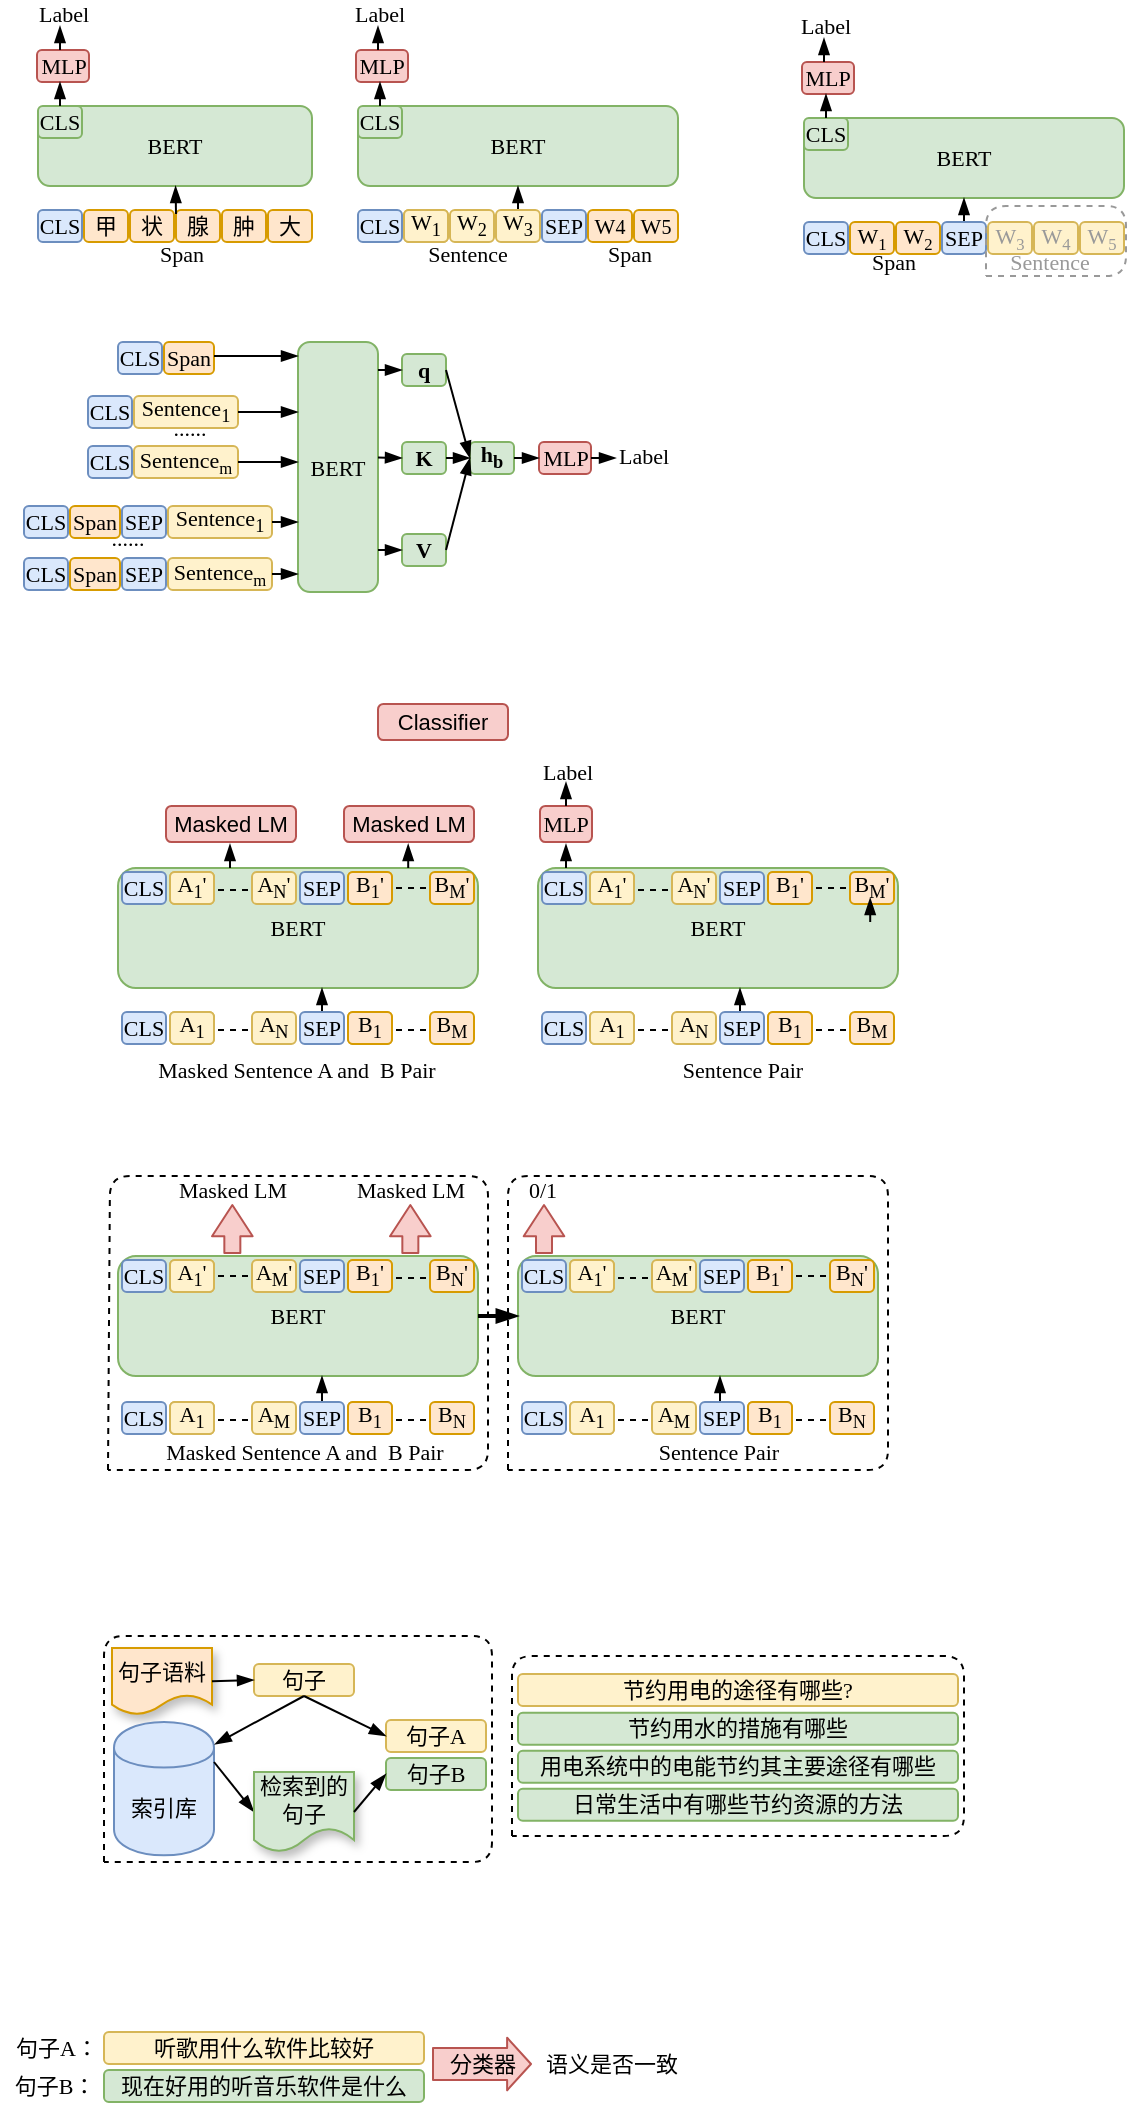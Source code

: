 <mxfile version="13.5.3" type="github">
  <diagram id="jB5pPAWH3uwd0XR7e1Xp" name="Page-1">
    <mxGraphModel dx="407" dy="406" grid="0" gridSize="10" guides="1" tooltips="1" connect="1" arrows="1" fold="1" page="1" pageScale="1" pageWidth="827" pageHeight="1169" background="none" math="0" shadow="0">
      <root>
        <mxCell id="0" />
        <mxCell id="1" parent="0" />
        <mxCell id="ymuWMNrLr9ZNkfSyqNb6-2" value="BERT" style="rounded=1;whiteSpace=wrap;html=1;fontFamily=Times New Roman;fillColor=#d5e8d4;strokeColor=#82b366;fontSize=11;" vertex="1" parent="1">
          <mxGeometry x="40" y="91" width="137" height="40" as="geometry" />
        </mxCell>
        <mxCell id="ymuWMNrLr9ZNkfSyqNb6-3" value="CLS" style="whiteSpace=wrap;html=1;fontFamily=Times New Roman;fontSize=11;fillColor=#dae8fc;strokeColor=#6c8ebf;rounded=1;" vertex="1" parent="1">
          <mxGeometry x="40" y="143" width="22" height="16" as="geometry" />
        </mxCell>
        <mxCell id="ymuWMNrLr9ZNkfSyqNb6-4" value="甲" style="whiteSpace=wrap;html=1;fontFamily=Times New Roman;fontSize=11;fillColor=#ffe6cc;strokeColor=#d79b00;rounded=1;" vertex="1" parent="1">
          <mxGeometry x="63" y="143" width="22" height="16" as="geometry" />
        </mxCell>
        <mxCell id="ymuWMNrLr9ZNkfSyqNb6-5" value="状" style="whiteSpace=wrap;html=1;fontFamily=Times New Roman;fontSize=11;fillColor=#ffe6cc;strokeColor=#d79b00;rounded=1;" vertex="1" parent="1">
          <mxGeometry x="86" y="143" width="22" height="16" as="geometry" />
        </mxCell>
        <mxCell id="ymuWMNrLr9ZNkfSyqNb6-6" value="腺" style="whiteSpace=wrap;html=1;fontFamily=Times New Roman;fontSize=11;fillColor=#ffe6cc;strokeColor=#d79b00;rounded=1;" vertex="1" parent="1">
          <mxGeometry x="109" y="143" width="22" height="16" as="geometry" />
        </mxCell>
        <mxCell id="ymuWMNrLr9ZNkfSyqNb6-7" value="肿" style="whiteSpace=wrap;html=1;fontFamily=Times New Roman;fontSize=11;fillColor=#ffe6cc;strokeColor=#d79b00;rounded=1;" vertex="1" parent="1">
          <mxGeometry x="132" y="143" width="22" height="16" as="geometry" />
        </mxCell>
        <mxCell id="ymuWMNrLr9ZNkfSyqNb6-8" value="大" style="whiteSpace=wrap;html=1;fontFamily=Times New Roman;fontSize=11;fillColor=#ffe6cc;strokeColor=#d79b00;rounded=1;" vertex="1" parent="1">
          <mxGeometry x="155" y="143" width="22" height="16" as="geometry" />
        </mxCell>
        <mxCell id="ymuWMNrLr9ZNkfSyqNb6-9" value="" style="endArrow=blockThin;html=1;fontFamily=Times New Roman;fontSize=11;exitX=0;exitY=0;exitDx=0;exitDy=0;endFill=1;" edge="1" parent="1">
          <mxGeometry width="50" height="50" relative="1" as="geometry">
            <mxPoint x="109.0" y="145" as="sourcePoint" />
            <mxPoint x="108.803" y="131" as="targetPoint" />
          </mxGeometry>
        </mxCell>
        <mxCell id="ymuWMNrLr9ZNkfSyqNb6-10" value="CLS" style="whiteSpace=wrap;html=1;fontFamily=Times New Roman;fontSize=11;rounded=1;fillColor=#d5e8d4;strokeColor=#82b366;" vertex="1" parent="1">
          <mxGeometry x="40" y="91" width="22" height="16" as="geometry" />
        </mxCell>
        <mxCell id="ymuWMNrLr9ZNkfSyqNb6-11" value="MLP" style="rounded=1;whiteSpace=wrap;html=1;fontFamily=Times New Roman;fontSize=11;fillColor=#f8cecc;strokeColor=#b85450;" vertex="1" parent="1">
          <mxGeometry x="39.5" y="63" width="26" height="16" as="geometry" />
        </mxCell>
        <mxCell id="ymuWMNrLr9ZNkfSyqNb6-12" value="" style="endArrow=blockThin;html=1;fontFamily=Times New Roman;fontSize=11;entryX=0.5;entryY=1;entryDx=0;entryDy=0;endFill=1;" edge="1" parent="1">
          <mxGeometry width="50" height="50" relative="1" as="geometry">
            <mxPoint x="51" y="91" as="sourcePoint" />
            <mxPoint x="51" y="79" as="targetPoint" />
          </mxGeometry>
        </mxCell>
        <mxCell id="ymuWMNrLr9ZNkfSyqNb6-13" value="" style="endArrow=blockThin;html=1;fontFamily=Times New Roman;fontSize=11;exitX=0.5;exitY=0;exitDx=0;exitDy=0;endFill=1;" edge="1" parent="1">
          <mxGeometry width="50" height="50" relative="1" as="geometry">
            <mxPoint x="51" y="63" as="sourcePoint" />
            <mxPoint x="51" y="51" as="targetPoint" />
          </mxGeometry>
        </mxCell>
        <mxCell id="ymuWMNrLr9ZNkfSyqNb6-14" value="Label" style="text;html=1;strokeColor=none;fillColor=none;align=center;verticalAlign=middle;whiteSpace=wrap;rounded=0;fontSize=11;fontFamily=Times New Roman;" vertex="1" parent="1">
          <mxGeometry x="33" y="39" width="40" height="12" as="geometry" />
        </mxCell>
        <mxCell id="ymuWMNrLr9ZNkfSyqNb6-15" value="Span" style="text;html=1;strokeColor=none;fillColor=none;align=center;verticalAlign=middle;whiteSpace=wrap;rounded=0;fontFamily=Times New Roman;fontSize=11;" vertex="1" parent="1">
          <mxGeometry x="72" y="159" width="80" height="12" as="geometry" />
        </mxCell>
        <mxCell id="ymuWMNrLr9ZNkfSyqNb6-16" value="BERT" style="rounded=1;whiteSpace=wrap;html=1;fontFamily=Times New Roman;fillColor=#d5e8d4;strokeColor=#82b366;fontSize=11;" vertex="1" parent="1">
          <mxGeometry x="200" y="91" width="160" height="40" as="geometry" />
        </mxCell>
        <mxCell id="ymuWMNrLr9ZNkfSyqNb6-17" value="CLS" style="whiteSpace=wrap;html=1;fontFamily=Times New Roman;fontSize=11;fillColor=#dae8fc;strokeColor=#6c8ebf;rounded=1;" vertex="1" parent="1">
          <mxGeometry x="200" y="143" width="22" height="16" as="geometry" />
        </mxCell>
        <mxCell id="ymuWMNrLr9ZNkfSyqNb6-18" value="W&lt;sub&gt;1&lt;/sub&gt;" style="whiteSpace=wrap;html=1;fontFamily=Times New Roman;fontSize=11;fillColor=#fff2cc;strokeColor=#d6b656;rounded=1;" vertex="1" parent="1">
          <mxGeometry x="223" y="143" width="22" height="16" as="geometry" />
        </mxCell>
        <mxCell id="ymuWMNrLr9ZNkfSyqNb6-19" value="W&lt;sub&gt;2&lt;/sub&gt;" style="whiteSpace=wrap;html=1;fontFamily=Times New Roman;fontSize=11;fillColor=#fff2cc;strokeColor=#d6b656;rounded=1;" vertex="1" parent="1">
          <mxGeometry x="246" y="143" width="22" height="16" as="geometry" />
        </mxCell>
        <mxCell id="ymuWMNrLr9ZNkfSyqNb6-20" value="" style="endArrow=blockThin;html=1;fontFamily=Times New Roman;fontSize=11;exitX=0.5;exitY=0;exitDx=0;exitDy=0;endFill=1;" edge="1" parent="1">
          <mxGeometry width="50" height="50" relative="1" as="geometry">
            <mxPoint x="280" y="145" as="sourcePoint" />
            <mxPoint x="280" y="131" as="targetPoint" />
          </mxGeometry>
        </mxCell>
        <mxCell id="ymuWMNrLr9ZNkfSyqNb6-21" value="CLS" style="whiteSpace=wrap;html=1;fontFamily=Times New Roman;fontSize=11;rounded=1;fillColor=#d5e8d4;strokeColor=#82b366;" vertex="1" parent="1">
          <mxGeometry x="200" y="91" width="22" height="16" as="geometry" />
        </mxCell>
        <mxCell id="ymuWMNrLr9ZNkfSyqNb6-22" value="MLP" style="rounded=1;whiteSpace=wrap;html=1;fontFamily=Times New Roman;fontSize=11;fillColor=#f8cecc;strokeColor=#b85450;" vertex="1" parent="1">
          <mxGeometry x="199" y="63" width="26" height="16" as="geometry" />
        </mxCell>
        <mxCell id="ymuWMNrLr9ZNkfSyqNb6-23" value="" style="endArrow=blockThin;html=1;fontFamily=Times New Roman;fontSize=11;entryX=0.5;entryY=1;entryDx=0;entryDy=0;endFill=1;" edge="1" parent="1">
          <mxGeometry width="50" height="50" relative="1" as="geometry">
            <mxPoint x="211" y="91" as="sourcePoint" />
            <mxPoint x="211" y="79" as="targetPoint" />
          </mxGeometry>
        </mxCell>
        <mxCell id="ymuWMNrLr9ZNkfSyqNb6-24" value="" style="endArrow=blockThin;html=1;fontFamily=Times New Roman;fontSize=11;exitX=0.5;exitY=0;exitDx=0;exitDy=0;endFill=1;" edge="1" parent="1">
          <mxGeometry width="50" height="50" relative="1" as="geometry">
            <mxPoint x="210" y="63" as="sourcePoint" />
            <mxPoint x="210" y="51" as="targetPoint" />
          </mxGeometry>
        </mxCell>
        <mxCell id="ymuWMNrLr9ZNkfSyqNb6-25" value="Label" style="text;html=1;strokeColor=none;fillColor=none;align=center;verticalAlign=middle;whiteSpace=wrap;rounded=0;fontSize=11;fontFamily=Times New Roman;" vertex="1" parent="1">
          <mxGeometry x="191" y="39" width="40" height="12" as="geometry" />
        </mxCell>
        <mxCell id="ymuWMNrLr9ZNkfSyqNb6-26" value="Sentence" style="text;html=1;strokeColor=none;fillColor=none;align=center;verticalAlign=middle;whiteSpace=wrap;rounded=0;fontFamily=Times New Roman;fontSize=11;" vertex="1" parent="1">
          <mxGeometry x="215" y="159" width="80" height="12" as="geometry" />
        </mxCell>
        <mxCell id="ymuWMNrLr9ZNkfSyqNb6-27" value="W&lt;sub&gt;3&lt;/sub&gt;" style="whiteSpace=wrap;html=1;fontFamily=Times New Roman;fontSize=11;fillColor=#fff2cc;strokeColor=#d6b656;rounded=1;" vertex="1" parent="1">
          <mxGeometry x="269" y="143" width="22" height="16" as="geometry" />
        </mxCell>
        <mxCell id="ymuWMNrLr9ZNkfSyqNb6-28" value="SEP" style="whiteSpace=wrap;html=1;fontFamily=Times New Roman;fontSize=11;fillColor=#dae8fc;strokeColor=#6c8ebf;rounded=1;" vertex="1" parent="1">
          <mxGeometry x="292" y="143" width="22" height="16" as="geometry" />
        </mxCell>
        <mxCell id="ymuWMNrLr9ZNkfSyqNb6-29" value="W&lt;font size=&quot;1&quot;&gt;4&lt;/font&gt;" style="whiteSpace=wrap;html=1;fontFamily=Times New Roman;fontSize=11;fillColor=#ffe6cc;strokeColor=#d79b00;rounded=1;" vertex="1" parent="1">
          <mxGeometry x="315" y="143" width="22" height="16" as="geometry" />
        </mxCell>
        <mxCell id="ymuWMNrLr9ZNkfSyqNb6-30" value="W&lt;font size=&quot;1&quot;&gt;5&lt;/font&gt;" style="whiteSpace=wrap;html=1;fontFamily=Times New Roman;fontSize=11;fillColor=#ffe6cc;strokeColor=#d79b00;rounded=1;" vertex="1" parent="1">
          <mxGeometry x="338" y="143" width="22" height="16" as="geometry" />
        </mxCell>
        <mxCell id="ymuWMNrLr9ZNkfSyqNb6-31" value="Span" style="text;html=1;strokeColor=none;fillColor=none;align=center;verticalAlign=middle;whiteSpace=wrap;rounded=0;fontFamily=Times New Roman;fontSize=11;" vertex="1" parent="1">
          <mxGeometry x="296" y="159" width="80" height="12" as="geometry" />
        </mxCell>
        <mxCell id="ymuWMNrLr9ZNkfSyqNb6-32" value="W&lt;sub&gt;1&lt;/sub&gt;" style="whiteSpace=wrap;html=1;fontFamily=Times New Roman;fontSize=11;fillColor=#fff2cc;strokeColor=#d6b656;rounded=1;" vertex="1" parent="1">
          <mxGeometry x="223" y="143" width="22" height="16" as="geometry" />
        </mxCell>
        <mxCell id="ymuWMNrLr9ZNkfSyqNb6-33" value="BERT" style="rounded=1;whiteSpace=wrap;html=1;fontFamily=Times New Roman;fillColor=#d5e8d4;strokeColor=#82b366;fontSize=11;direction=south;" vertex="1" parent="1">
          <mxGeometry x="170" y="209" width="40" height="125" as="geometry" />
        </mxCell>
        <mxCell id="ymuWMNrLr9ZNkfSyqNb6-34" value="CLS" style="whiteSpace=wrap;html=1;fontFamily=Times New Roman;fontSize=11;fillColor=#dae8fc;strokeColor=#6c8ebf;rounded=1;" vertex="1" parent="1">
          <mxGeometry x="33" y="291" width="22" height="16" as="geometry" />
        </mxCell>
        <mxCell id="ymuWMNrLr9ZNkfSyqNb6-35" value="SEP" style="whiteSpace=wrap;html=1;fontFamily=Times New Roman;fontSize=11;fillColor=#dae8fc;strokeColor=#6c8ebf;rounded=1;" vertex="1" parent="1">
          <mxGeometry x="82" y="291" width="22" height="16" as="geometry" />
        </mxCell>
        <mxCell id="ymuWMNrLr9ZNkfSyqNb6-36" value="Span" style="whiteSpace=wrap;html=1;fontFamily=Times New Roman;fontSize=11;fillColor=#ffe6cc;strokeColor=#d79b00;rounded=1;" vertex="1" parent="1">
          <mxGeometry x="56" y="291" width="25" height="16" as="geometry" />
        </mxCell>
        <mxCell id="ymuWMNrLr9ZNkfSyqNb6-37" value="CLS" style="whiteSpace=wrap;html=1;fontFamily=Times New Roman;fontSize=11;fillColor=#dae8fc;strokeColor=#6c8ebf;rounded=1;" vertex="1" parent="1">
          <mxGeometry x="33" y="317" width="22" height="16" as="geometry" />
        </mxCell>
        <mxCell id="ymuWMNrLr9ZNkfSyqNb6-38" value="SEP" style="whiteSpace=wrap;html=1;fontFamily=Times New Roman;fontSize=11;fillColor=#dae8fc;strokeColor=#6c8ebf;rounded=1;" vertex="1" parent="1">
          <mxGeometry x="82" y="317" width="22" height="16" as="geometry" />
        </mxCell>
        <mxCell id="ymuWMNrLr9ZNkfSyqNb6-39" value="Span" style="whiteSpace=wrap;html=1;fontFamily=Times New Roman;fontSize=11;fillColor=#ffe6cc;strokeColor=#d79b00;rounded=1;" vertex="1" parent="1">
          <mxGeometry x="56" y="317" width="25" height="16" as="geometry" />
        </mxCell>
        <mxCell id="ymuWMNrLr9ZNkfSyqNb6-40" value="Sentence&lt;font size=&quot;1&quot;&gt;&lt;sub&gt;m&lt;/sub&gt;&lt;/font&gt;" style="whiteSpace=wrap;html=1;fontFamily=Times New Roman;fontSize=11;fillColor=#fff2cc;strokeColor=#d6b656;rounded=1;" vertex="1" parent="1">
          <mxGeometry x="105" y="317" width="52" height="16" as="geometry" />
        </mxCell>
        <mxCell id="ymuWMNrLr9ZNkfSyqNb6-41" value="......" style="text;html=1;strokeColor=none;fillColor=none;align=center;verticalAlign=middle;whiteSpace=wrap;rounded=0;fontFamily=Times New Roman;fontSize=11;" vertex="1" parent="1">
          <mxGeometry x="65" y="301" width="40" height="11" as="geometry" />
        </mxCell>
        <mxCell id="ymuWMNrLr9ZNkfSyqNb6-42" value="CLS" style="whiteSpace=wrap;html=1;fontFamily=Times New Roman;fontSize=11;fillColor=#dae8fc;strokeColor=#6c8ebf;rounded=1;" vertex="1" parent="1">
          <mxGeometry x="65" y="261" width="22" height="16" as="geometry" />
        </mxCell>
        <mxCell id="ymuWMNrLr9ZNkfSyqNb6-43" value="Sentence&lt;font size=&quot;1&quot;&gt;&lt;sub&gt;m&lt;/sub&gt;&lt;/font&gt;" style="whiteSpace=wrap;html=1;fontFamily=Times New Roman;fontSize=11;fillColor=#fff2cc;strokeColor=#d6b656;rounded=1;" vertex="1" parent="1">
          <mxGeometry x="88" y="261" width="52" height="16" as="geometry" />
        </mxCell>
        <mxCell id="ymuWMNrLr9ZNkfSyqNb6-44" value="Sentence&lt;sub&gt;1&lt;/sub&gt;" style="whiteSpace=wrap;html=1;fontFamily=Times New Roman;fontSize=11;fillColor=#fff2cc;strokeColor=#d6b656;rounded=1;" vertex="1" parent="1">
          <mxGeometry x="105" y="291" width="52" height="16" as="geometry" />
        </mxCell>
        <mxCell id="ymuWMNrLr9ZNkfSyqNb6-45" value="CLS" style="whiteSpace=wrap;html=1;fontFamily=Times New Roman;fontSize=11;fillColor=#dae8fc;strokeColor=#6c8ebf;rounded=1;" vertex="1" parent="1">
          <mxGeometry x="80" y="209" width="22" height="16" as="geometry" />
        </mxCell>
        <mxCell id="ymuWMNrLr9ZNkfSyqNb6-46" value="Span" style="whiteSpace=wrap;html=1;fontFamily=Times New Roman;fontSize=11;fillColor=#ffe6cc;strokeColor=#d79b00;rounded=1;" vertex="1" parent="1">
          <mxGeometry x="103" y="209" width="25" height="16" as="geometry" />
        </mxCell>
        <mxCell id="ymuWMNrLr9ZNkfSyqNb6-47" value="CLS" style="whiteSpace=wrap;html=1;fontFamily=Times New Roman;fontSize=11;fillColor=#dae8fc;strokeColor=#6c8ebf;rounded=1;" vertex="1" parent="1">
          <mxGeometry x="65" y="236" width="22" height="16" as="geometry" />
        </mxCell>
        <mxCell id="ymuWMNrLr9ZNkfSyqNb6-48" value="Sentence&lt;sub&gt;1&lt;/sub&gt;" style="whiteSpace=wrap;html=1;fontFamily=Times New Roman;fontSize=11;fillColor=#fff2cc;strokeColor=#d6b656;rounded=1;" vertex="1" parent="1">
          <mxGeometry x="88" y="236" width="52" height="16" as="geometry" />
        </mxCell>
        <mxCell id="ymuWMNrLr9ZNkfSyqNb6-49" value="......" style="text;html=1;strokeColor=none;fillColor=none;align=center;verticalAlign=middle;whiteSpace=wrap;rounded=0;fontFamily=Times New Roman;fontSize=11;" vertex="1" parent="1">
          <mxGeometry x="95.5" y="246" width="40" height="11" as="geometry" />
        </mxCell>
        <mxCell id="ymuWMNrLr9ZNkfSyqNb6-50" value="q" style="rounded=1;whiteSpace=wrap;html=1;fontFamily=Times New Roman;fontSize=11;fillColor=#d5e8d4;strokeColor=#82b366;fontStyle=1" vertex="1" parent="1">
          <mxGeometry x="222" y="215" width="22" height="16" as="geometry" />
        </mxCell>
        <mxCell id="ymuWMNrLr9ZNkfSyqNb6-51" value="K" style="rounded=1;whiteSpace=wrap;html=1;fontFamily=Times New Roman;fontSize=11;fillColor=#d5e8d4;strokeColor=#82b366;fontStyle=1" vertex="1" parent="1">
          <mxGeometry x="222" y="259" width="22" height="16" as="geometry" />
        </mxCell>
        <mxCell id="ymuWMNrLr9ZNkfSyqNb6-52" value="V" style="rounded=1;whiteSpace=wrap;html=1;fontFamily=Times New Roman;fontSize=11;fillColor=#d5e8d4;strokeColor=#82b366;fontStyle=1" vertex="1" parent="1">
          <mxGeometry x="222" y="305" width="22" height="16" as="geometry" />
        </mxCell>
        <mxCell id="ymuWMNrLr9ZNkfSyqNb6-53" value="h&lt;sub&gt;b&lt;/sub&gt;" style="rounded=1;whiteSpace=wrap;html=1;fontFamily=Times New Roman;fontSize=11;fillColor=#d5e8d4;strokeColor=#82b366;fontStyle=1" vertex="1" parent="1">
          <mxGeometry x="256" y="259" width="22" height="16" as="geometry" />
        </mxCell>
        <mxCell id="ymuWMNrLr9ZNkfSyqNb6-54" value="" style="endArrow=blockThin;html=1;fontFamily=Times New Roman;fontSize=11;exitX=1;exitY=0.5;exitDx=0;exitDy=0;endFill=1;" edge="1" parent="1">
          <mxGeometry width="50" height="50" relative="1" as="geometry">
            <mxPoint x="128.0" y="216.0" as="sourcePoint" />
            <mxPoint x="170" y="216.0" as="targetPoint" />
          </mxGeometry>
        </mxCell>
        <mxCell id="ymuWMNrLr9ZNkfSyqNb6-55" value="" style="endArrow=blockThin;html=1;fontFamily=Times New Roman;fontSize=11;exitX=1;exitY=0.5;exitDx=0;exitDy=0;endFill=1;" edge="1" parent="1" source="ymuWMNrLr9ZNkfSyqNb6-48">
          <mxGeometry width="50" height="50" relative="1" as="geometry">
            <mxPoint x="179" y="345" as="sourcePoint" />
            <mxPoint x="170" y="244" as="targetPoint" />
          </mxGeometry>
        </mxCell>
        <mxCell id="ymuWMNrLr9ZNkfSyqNb6-56" value="" style="endArrow=blockThin;html=1;fontFamily=Times New Roman;fontSize=11;exitX=1;exitY=0.5;exitDx=0;exitDy=0;endFill=1;" edge="1" parent="1">
          <mxGeometry width="50" height="50" relative="1" as="geometry">
            <mxPoint x="157" y="299" as="sourcePoint" />
            <mxPoint x="170" y="299" as="targetPoint" />
          </mxGeometry>
        </mxCell>
        <mxCell id="ymuWMNrLr9ZNkfSyqNb6-57" value="" style="endArrow=blockThin;html=1;fontFamily=Times New Roman;fontSize=11;endFill=1;" edge="1" parent="1">
          <mxGeometry width="50" height="50" relative="1" as="geometry">
            <mxPoint x="157" y="325.0" as="sourcePoint" />
            <mxPoint x="170" y="325.0" as="targetPoint" />
          </mxGeometry>
        </mxCell>
        <mxCell id="ymuWMNrLr9ZNkfSyqNb6-58" value="" style="endArrow=blockThin;html=1;fontFamily=Times New Roman;fontSize=11;entryX=0;entryY=0.5;entryDx=0;entryDy=0;endFill=1;" edge="1" parent="1">
          <mxGeometry width="50" height="50" relative="1" as="geometry">
            <mxPoint x="210" y="223" as="sourcePoint" />
            <mxPoint x="222" y="223" as="targetPoint" />
            <Array as="points">
              <mxPoint x="218" y="223" />
            </Array>
          </mxGeometry>
        </mxCell>
        <mxCell id="ymuWMNrLr9ZNkfSyqNb6-59" value="" style="endArrow=blockThin;html=1;fontFamily=Times New Roman;fontSize=11;exitX=0.43;exitY=-0.046;exitDx=0;exitDy=0;exitPerimeter=0;entryX=0;entryY=0.5;entryDx=0;entryDy=0;endFill=1;" edge="1" parent="1">
          <mxGeometry width="50" height="50" relative="1" as="geometry">
            <mxPoint x="210" y="266.76" as="sourcePoint" />
            <mxPoint x="222" y="267" as="targetPoint" />
          </mxGeometry>
        </mxCell>
        <mxCell id="ymuWMNrLr9ZNkfSyqNb6-60" value="" style="endArrow=blockThin;html=1;fontFamily=Times New Roman;fontSize=11;entryX=0;entryY=0.5;entryDx=0;entryDy=0;endFill=1;exitX=0;exitY=0.5;exitDx=0;exitDy=0;" edge="1" parent="1">
          <mxGeometry width="50" height="50" relative="1" as="geometry">
            <mxPoint x="210" y="313" as="sourcePoint" />
            <mxPoint x="222" y="313" as="targetPoint" />
          </mxGeometry>
        </mxCell>
        <mxCell id="ymuWMNrLr9ZNkfSyqNb6-61" value="" style="endArrow=blockThin;html=1;fontFamily=Times New Roman;fontSize=11;exitX=1;exitY=0.5;exitDx=0;exitDy=0;entryX=0;entryY=0.5;entryDx=0;entryDy=0;endFill=1;" edge="1" parent="1" source="ymuWMNrLr9ZNkfSyqNb6-52" target="ymuWMNrLr9ZNkfSyqNb6-53">
          <mxGeometry width="50" height="50" relative="1" as="geometry">
            <mxPoint x="172" y="350" as="sourcePoint" />
            <mxPoint x="262" y="270" as="targetPoint" />
          </mxGeometry>
        </mxCell>
        <mxCell id="ymuWMNrLr9ZNkfSyqNb6-62" value="" style="endArrow=blockThin;html=1;fontFamily=Times New Roman;fontSize=11;exitX=1;exitY=0.5;exitDx=0;exitDy=0;entryX=0;entryY=0.5;entryDx=0;entryDy=0;endFill=1;" edge="1" parent="1" source="ymuWMNrLr9ZNkfSyqNb6-50" target="ymuWMNrLr9ZNkfSyqNb6-53">
          <mxGeometry width="50" height="50" relative="1" as="geometry">
            <mxPoint x="172" y="350" as="sourcePoint" />
            <mxPoint x="222" y="300" as="targetPoint" />
          </mxGeometry>
        </mxCell>
        <mxCell id="ymuWMNrLr9ZNkfSyqNb6-63" value="" style="endArrow=blockThin;html=1;fontFamily=Times New Roman;fontSize=11;exitX=1;exitY=0.5;exitDx=0;exitDy=0;entryX=0;entryY=0.5;entryDx=0;entryDy=0;endFill=1;" edge="1" parent="1" source="ymuWMNrLr9ZNkfSyqNb6-51" target="ymuWMNrLr9ZNkfSyqNb6-53">
          <mxGeometry width="50" height="50" relative="1" as="geometry">
            <mxPoint x="172" y="352" as="sourcePoint" />
            <mxPoint x="222" y="302" as="targetPoint" />
          </mxGeometry>
        </mxCell>
        <mxCell id="ymuWMNrLr9ZNkfSyqNb6-64" value="" style="endArrow=blockThin;html=1;fontFamily=Times New Roman;fontSize=11;exitX=1;exitY=0.5;exitDx=0;exitDy=0;endFill=1;" edge="1" parent="1" source="ymuWMNrLr9ZNkfSyqNb6-43">
          <mxGeometry width="50" height="50" relative="1" as="geometry">
            <mxPoint x="179" y="344" as="sourcePoint" />
            <mxPoint x="170" y="269" as="targetPoint" />
          </mxGeometry>
        </mxCell>
        <mxCell id="ymuWMNrLr9ZNkfSyqNb6-65" value="MLP" style="rounded=1;whiteSpace=wrap;html=1;fontFamily=Times New Roman;fontSize=11;fillColor=#f8cecc;strokeColor=#b85450;" vertex="1" parent="1">
          <mxGeometry x="290.5" y="259" width="26" height="16" as="geometry" />
        </mxCell>
        <mxCell id="ymuWMNrLr9ZNkfSyqNb6-66" value="Label" style="text;html=1;strokeColor=none;fillColor=none;align=center;verticalAlign=middle;whiteSpace=wrap;rounded=0;fontSize=11;fontFamily=Times New Roman;" vertex="1" parent="1">
          <mxGeometry x="328" y="260" width="30" height="12" as="geometry" />
        </mxCell>
        <mxCell id="ymuWMNrLr9ZNkfSyqNb6-67" value="" style="endArrow=blockThin;html=1;fontFamily=Times New Roman;fontSize=11;exitX=1;exitY=0.5;exitDx=0;exitDy=0;entryX=0;entryY=0.5;entryDx=0;entryDy=0;endFill=1;" edge="1" parent="1" source="ymuWMNrLr9ZNkfSyqNb6-53" target="ymuWMNrLr9ZNkfSyqNb6-65">
          <mxGeometry width="50" height="50" relative="1" as="geometry">
            <mxPoint x="162" y="162" as="sourcePoint" />
            <mxPoint x="212" y="112" as="targetPoint" />
          </mxGeometry>
        </mxCell>
        <mxCell id="ymuWMNrLr9ZNkfSyqNb6-68" value="" style="endArrow=blockThin;html=1;fontFamily=Times New Roman;fontSize=11;exitX=1;exitY=0.5;exitDx=0;exitDy=0;endFill=1;" edge="1" parent="1">
          <mxGeometry width="50" height="50" relative="1" as="geometry">
            <mxPoint x="316.5" y="267" as="sourcePoint" />
            <mxPoint x="329" y="267" as="targetPoint" />
          </mxGeometry>
        </mxCell>
        <mxCell id="ymuWMNrLr9ZNkfSyqNb6-69" value="BERT" style="rounded=1;whiteSpace=wrap;html=1;fontFamily=Times New Roman;fillColor=#d5e8d4;strokeColor=#82b366;fontSize=11;" vertex="1" parent="1">
          <mxGeometry x="423" y="97" width="160" height="40" as="geometry" />
        </mxCell>
        <mxCell id="ymuWMNrLr9ZNkfSyqNb6-70" value="CLS" style="whiteSpace=wrap;html=1;fontFamily=Times New Roman;fontSize=11;fillColor=#dae8fc;strokeColor=#6c8ebf;rounded=1;" vertex="1" parent="1">
          <mxGeometry x="423" y="149" width="22" height="16" as="geometry" />
        </mxCell>
        <mxCell id="ymuWMNrLr9ZNkfSyqNb6-71" value="" style="endArrow=blockThin;html=1;fontFamily=Times New Roman;fontSize=11;exitX=0.5;exitY=0;exitDx=0;exitDy=0;endFill=1;" edge="1" parent="1">
          <mxGeometry width="50" height="50" relative="1" as="geometry">
            <mxPoint x="503" y="151" as="sourcePoint" />
            <mxPoint x="503" y="137" as="targetPoint" />
          </mxGeometry>
        </mxCell>
        <mxCell id="ymuWMNrLr9ZNkfSyqNb6-72" value="CLS" style="whiteSpace=wrap;html=1;fontFamily=Times New Roman;fontSize=11;rounded=1;fillColor=#d5e8d4;strokeColor=#82b366;" vertex="1" parent="1">
          <mxGeometry x="423" y="97" width="22" height="16" as="geometry" />
        </mxCell>
        <mxCell id="ymuWMNrLr9ZNkfSyqNb6-73" value="MLP" style="rounded=1;whiteSpace=wrap;html=1;fontFamily=Times New Roman;fontSize=11;fillColor=#f8cecc;strokeColor=#b85450;" vertex="1" parent="1">
          <mxGeometry x="422" y="69" width="26" height="16" as="geometry" />
        </mxCell>
        <mxCell id="ymuWMNrLr9ZNkfSyqNb6-74" value="" style="endArrow=blockThin;html=1;fontFamily=Times New Roman;fontSize=11;entryX=0.5;entryY=1;entryDx=0;entryDy=0;endFill=1;" edge="1" parent="1">
          <mxGeometry width="50" height="50" relative="1" as="geometry">
            <mxPoint x="434" y="97" as="sourcePoint" />
            <mxPoint x="434" y="85" as="targetPoint" />
          </mxGeometry>
        </mxCell>
        <mxCell id="ymuWMNrLr9ZNkfSyqNb6-75" value="" style="endArrow=blockThin;html=1;fontFamily=Times New Roman;fontSize=11;exitX=0.5;exitY=0;exitDx=0;exitDy=0;endFill=1;" edge="1" parent="1">
          <mxGeometry width="50" height="50" relative="1" as="geometry">
            <mxPoint x="433" y="69" as="sourcePoint" />
            <mxPoint x="433" y="57" as="targetPoint" />
          </mxGeometry>
        </mxCell>
        <mxCell id="ymuWMNrLr9ZNkfSyqNb6-76" value="Label" style="text;html=1;strokeColor=none;fillColor=none;align=center;verticalAlign=middle;whiteSpace=wrap;rounded=0;fontSize=11;fontFamily=Times New Roman;" vertex="1" parent="1">
          <mxGeometry x="414" y="45" width="40" height="12" as="geometry" />
        </mxCell>
        <mxCell id="ymuWMNrLr9ZNkfSyqNb6-77" value="SEP" style="whiteSpace=wrap;html=1;fontFamily=Times New Roman;fontSize=11;fillColor=#dae8fc;strokeColor=#6c8ebf;rounded=1;" vertex="1" parent="1">
          <mxGeometry x="492" y="149" width="22" height="16" as="geometry" />
        </mxCell>
        <mxCell id="ymuWMNrLr9ZNkfSyqNb6-78" value="W&lt;font size=&quot;1&quot;&gt;&lt;sub&gt;1&lt;/sub&gt;&lt;/font&gt;" style="whiteSpace=wrap;html=1;fontFamily=Times New Roman;fontSize=11;fillColor=#ffe6cc;strokeColor=#d79b00;rounded=1;" vertex="1" parent="1">
          <mxGeometry x="446" y="149" width="22" height="16" as="geometry" />
        </mxCell>
        <mxCell id="ymuWMNrLr9ZNkfSyqNb6-79" value="W&lt;font size=&quot;1&quot;&gt;&lt;sub&gt;2&lt;/sub&gt;&lt;/font&gt;" style="whiteSpace=wrap;html=1;fontFamily=Times New Roman;fontSize=11;fillColor=#ffe6cc;strokeColor=#d79b00;rounded=1;" vertex="1" parent="1">
          <mxGeometry x="469" y="149" width="22" height="16" as="geometry" />
        </mxCell>
        <mxCell id="ymuWMNrLr9ZNkfSyqNb6-80" value="Span" style="text;html=1;strokeColor=none;fillColor=none;align=center;verticalAlign=middle;whiteSpace=wrap;rounded=0;fontFamily=Times New Roman;fontSize=11;" vertex="1" parent="1">
          <mxGeometry x="428" y="163" width="80" height="12" as="geometry" />
        </mxCell>
        <mxCell id="ymuWMNrLr9ZNkfSyqNb6-81" value="Sentence" style="text;html=1;strokeColor=none;fillColor=none;align=center;verticalAlign=middle;whiteSpace=wrap;rounded=0;fontFamily=Times New Roman;fontSize=11;shadow=0;sketch=0;fontColor=#999999;" vertex="1" parent="1">
          <mxGeometry x="506" y="163" width="80" height="12" as="geometry" />
        </mxCell>
        <mxCell id="ymuWMNrLr9ZNkfSyqNb6-82" value="W&lt;font size=&quot;1&quot;&gt;&lt;sub&gt;3&lt;/sub&gt;&lt;/font&gt;" style="whiteSpace=wrap;html=1;fontFamily=Times New Roman;fontSize=11;fillColor=#fff2cc;strokeColor=#d6b656;rounded=1;fontColor=#999999;" vertex="1" parent="1">
          <mxGeometry x="515" y="149" width="22" height="16" as="geometry" />
        </mxCell>
        <mxCell id="ymuWMNrLr9ZNkfSyqNb6-83" value="W&lt;font size=&quot;1&quot;&gt;&lt;sub&gt;4&lt;/sub&gt;&lt;/font&gt;" style="whiteSpace=wrap;html=1;fontFamily=Times New Roman;fontSize=11;fillColor=#fff2cc;strokeColor=#d6b656;rounded=1;fontColor=#999999;" vertex="1" parent="1">
          <mxGeometry x="538" y="149" width="22" height="16" as="geometry" />
        </mxCell>
        <mxCell id="ymuWMNrLr9ZNkfSyqNb6-84" value="W&lt;font size=&quot;1&quot;&gt;&lt;sub&gt;5&lt;/sub&gt;&lt;/font&gt;" style="whiteSpace=wrap;html=1;fontFamily=Times New Roman;fontSize=11;fillColor=#fff2cc;strokeColor=#d6b656;rounded=1;fontColor=#999999;" vertex="1" parent="1">
          <mxGeometry x="561" y="149" width="22" height="16" as="geometry" />
        </mxCell>
        <mxCell id="ymuWMNrLr9ZNkfSyqNb6-85" value="" style="endArrow=none;dashed=1;html=1;fontFamily=Times New Roman;fontSize=11;strokeColor=#999999;" edge="1" parent="1">
          <mxGeometry width="50" height="50" relative="1" as="geometry">
            <mxPoint x="514" y="176" as="sourcePoint" />
            <mxPoint x="514" y="176" as="targetPoint" />
            <Array as="points">
              <mxPoint x="584" y="176" />
              <mxPoint x="584" y="141" />
              <mxPoint x="514" y="141" />
            </Array>
          </mxGeometry>
        </mxCell>
        <mxCell id="ymuWMNrLr9ZNkfSyqNb6-86" value="BERT" style="rounded=1;whiteSpace=wrap;html=1;fontFamily=Times New Roman;fillColor=#d5e8d4;strokeColor=#82b366;fontSize=11;" vertex="1" parent="1">
          <mxGeometry x="80" y="472" width="180" height="60" as="geometry" />
        </mxCell>
        <mxCell id="ymuWMNrLr9ZNkfSyqNb6-87" value="CLS" style="whiteSpace=wrap;html=1;fontFamily=Times New Roman;fontSize=11;fillColor=#dae8fc;strokeColor=#6c8ebf;rounded=1;" vertex="1" parent="1">
          <mxGeometry x="82" y="544" width="22" height="16" as="geometry" />
        </mxCell>
        <mxCell id="ymuWMNrLr9ZNkfSyqNb6-88" value="W&lt;sub&gt;1&lt;/sub&gt;" style="whiteSpace=wrap;html=1;fontFamily=Times New Roman;fontSize=11;fillColor=#fff2cc;strokeColor=#d6b656;rounded=1;" vertex="1" parent="1">
          <mxGeometry x="106" y="544" width="22" height="16" as="geometry" />
        </mxCell>
        <mxCell id="ymuWMNrLr9ZNkfSyqNb6-90" value="" style="endArrow=blockThin;html=1;fontFamily=Times New Roman;fontSize=11;exitX=0.5;exitY=0;exitDx=0;exitDy=0;endFill=1;" edge="1" parent="1">
          <mxGeometry width="50" height="50" relative="1" as="geometry">
            <mxPoint x="182" y="546" as="sourcePoint" />
            <mxPoint x="182" y="532" as="targetPoint" />
          </mxGeometry>
        </mxCell>
        <mxCell id="ymuWMNrLr9ZNkfSyqNb6-92" value="MLP" style="rounded=1;whiteSpace=wrap;html=1;fontFamily=Times New Roman;fontSize=11;fillColor=#f8cecc;strokeColor=#b85450;" vertex="1" parent="1">
          <mxGeometry x="291" y="441" width="26" height="18" as="geometry" />
        </mxCell>
        <mxCell id="ymuWMNrLr9ZNkfSyqNb6-93" value="" style="endArrow=blockThin;html=1;fontFamily=Times New Roman;fontSize=11;entryX=0.5;entryY=1;entryDx=0;entryDy=0;endFill=1;" edge="1" parent="1">
          <mxGeometry width="50" height="50" relative="1" as="geometry">
            <mxPoint x="136" y="472" as="sourcePoint" />
            <mxPoint x="136" y="460" as="targetPoint" />
          </mxGeometry>
        </mxCell>
        <mxCell id="ymuWMNrLr9ZNkfSyqNb6-94" value="" style="endArrow=blockThin;html=1;fontFamily=Times New Roman;fontSize=11;exitX=0.5;exitY=0;exitDx=0;exitDy=0;endFill=1;" edge="1" parent="1">
          <mxGeometry width="50" height="50" relative="1" as="geometry">
            <mxPoint x="304" y="441" as="sourcePoint" />
            <mxPoint x="304" y="429" as="targetPoint" />
          </mxGeometry>
        </mxCell>
        <mxCell id="ymuWMNrLr9ZNkfSyqNb6-95" value="Label" style="text;html=1;strokeColor=none;fillColor=none;align=center;verticalAlign=middle;whiteSpace=wrap;rounded=0;fontSize=11;fontFamily=Times New Roman;" vertex="1" parent="1">
          <mxGeometry x="285" y="418" width="40" height="12" as="geometry" />
        </mxCell>
        <mxCell id="ymuWMNrLr9ZNkfSyqNb6-96" value="Masked Sentence A and&amp;nbsp; B Pair" style="text;html=1;strokeColor=none;fillColor=none;align=center;verticalAlign=middle;whiteSpace=wrap;rounded=0;fontFamily=Times New Roman;fontSize=11;" vertex="1" parent="1">
          <mxGeometry x="91.5" y="567" width="155" height="12" as="geometry" />
        </mxCell>
        <mxCell id="ymuWMNrLr9ZNkfSyqNb6-97" value="A&lt;sub&gt;N&lt;/sub&gt;" style="whiteSpace=wrap;html=1;fontFamily=Times New Roman;fontSize=11;fillColor=#fff2cc;strokeColor=#d6b656;rounded=1;" vertex="1" parent="1">
          <mxGeometry x="147" y="544" width="22" height="16" as="geometry" />
        </mxCell>
        <mxCell id="ymuWMNrLr9ZNkfSyqNb6-98" value="SEP" style="whiteSpace=wrap;html=1;fontFamily=Times New Roman;fontSize=11;fillColor=#dae8fc;strokeColor=#6c8ebf;rounded=1;" vertex="1" parent="1">
          <mxGeometry x="171" y="544" width="22" height="16" as="geometry" />
        </mxCell>
        <mxCell id="ymuWMNrLr9ZNkfSyqNb6-102" value="A&lt;sub&gt;1&lt;/sub&gt;" style="whiteSpace=wrap;html=1;fontFamily=Times New Roman;fontSize=11;fillColor=#fff2cc;strokeColor=#d6b656;rounded=1;" vertex="1" parent="1">
          <mxGeometry x="106" y="544" width="22" height="16" as="geometry" />
        </mxCell>
        <mxCell id="ymuWMNrLr9ZNkfSyqNb6-112" value="" style="endArrow=none;dashed=1;html=1;" edge="1" parent="1">
          <mxGeometry width="50" height="50" relative="1" as="geometry">
            <mxPoint x="130" y="553" as="sourcePoint" />
            <mxPoint x="148" y="553" as="targetPoint" />
          </mxGeometry>
        </mxCell>
        <mxCell id="ymuWMNrLr9ZNkfSyqNb6-113" value="W&lt;sub&gt;1&lt;/sub&gt;" style="whiteSpace=wrap;html=1;fontFamily=Times New Roman;fontSize=11;fillColor=#fff2cc;strokeColor=#d6b656;rounded=1;" vertex="1" parent="1">
          <mxGeometry x="195" y="544" width="22" height="16" as="geometry" />
        </mxCell>
        <mxCell id="ymuWMNrLr9ZNkfSyqNb6-114" value="&lt;span style=&quot;font-size: 11px&quot;&gt;B&lt;/span&gt;&lt;sub&gt;M&lt;/sub&gt;" style="whiteSpace=wrap;html=1;fontFamily=Times New Roman;fontSize=11;fillColor=#ffe6cc;strokeColor=#d79b00;rounded=1;" vertex="1" parent="1">
          <mxGeometry x="236" y="544" width="22" height="16" as="geometry" />
        </mxCell>
        <mxCell id="ymuWMNrLr9ZNkfSyqNb6-115" value="B&lt;sub&gt;1&lt;/sub&gt;" style="whiteSpace=wrap;html=1;fontFamily=Times New Roman;fontSize=11;fillColor=#ffe6cc;strokeColor=#d79b00;rounded=1;" vertex="1" parent="1">
          <mxGeometry x="195" y="544" width="22" height="16" as="geometry" />
        </mxCell>
        <mxCell id="ymuWMNrLr9ZNkfSyqNb6-116" value="" style="endArrow=none;dashed=1;html=1;" edge="1" parent="1">
          <mxGeometry width="50" height="50" relative="1" as="geometry">
            <mxPoint x="219" y="553" as="sourcePoint" />
            <mxPoint x="237" y="553" as="targetPoint" />
          </mxGeometry>
        </mxCell>
        <mxCell id="ymuWMNrLr9ZNkfSyqNb6-119" value="CLS" style="whiteSpace=wrap;html=1;fontFamily=Times New Roman;fontSize=11;fillColor=#dae8fc;strokeColor=#6c8ebf;rounded=1;" vertex="1" parent="1">
          <mxGeometry x="82" y="474" width="22" height="16" as="geometry" />
        </mxCell>
        <mxCell id="ymuWMNrLr9ZNkfSyqNb6-120" value="W&lt;sub&gt;1&lt;/sub&gt;" style="whiteSpace=wrap;html=1;fontFamily=Times New Roman;fontSize=11;fillColor=#fff2cc;strokeColor=#d6b656;rounded=1;" vertex="1" parent="1">
          <mxGeometry x="106" y="474" width="22" height="16" as="geometry" />
        </mxCell>
        <mxCell id="ymuWMNrLr9ZNkfSyqNb6-121" value="A&lt;sub&gt;N&lt;/sub&gt;&#39;" style="whiteSpace=wrap;html=1;fontFamily=Times New Roman;fontSize=11;fillColor=#fff2cc;strokeColor=#d6b656;rounded=1;" vertex="1" parent="1">
          <mxGeometry x="147" y="474" width="22" height="16" as="geometry" />
        </mxCell>
        <mxCell id="ymuWMNrLr9ZNkfSyqNb6-122" value="SEP" style="whiteSpace=wrap;html=1;fontFamily=Times New Roman;fontSize=11;fillColor=#dae8fc;strokeColor=#6c8ebf;rounded=1;" vertex="1" parent="1">
          <mxGeometry x="171" y="474" width="22" height="16" as="geometry" />
        </mxCell>
        <mxCell id="ymuWMNrLr9ZNkfSyqNb6-123" value="A&lt;sub&gt;1&lt;/sub&gt;&#39;" style="whiteSpace=wrap;html=1;fontFamily=Times New Roman;fontSize=11;fillColor=#fff2cc;strokeColor=#d6b656;rounded=1;" vertex="1" parent="1">
          <mxGeometry x="106" y="474" width="22" height="16" as="geometry" />
        </mxCell>
        <mxCell id="ymuWMNrLr9ZNkfSyqNb6-124" value="" style="endArrow=none;dashed=1;html=1;" edge="1" parent="1">
          <mxGeometry width="50" height="50" relative="1" as="geometry">
            <mxPoint x="130" y="483" as="sourcePoint" />
            <mxPoint x="148" y="483" as="targetPoint" />
          </mxGeometry>
        </mxCell>
        <mxCell id="ymuWMNrLr9ZNkfSyqNb6-125" value="W&lt;sub&gt;1&lt;/sub&gt;" style="whiteSpace=wrap;html=1;fontFamily=Times New Roman;fontSize=11;fillColor=#fff2cc;strokeColor=#d6b656;rounded=1;" vertex="1" parent="1">
          <mxGeometry x="195" y="474" width="22" height="16" as="geometry" />
        </mxCell>
        <mxCell id="ymuWMNrLr9ZNkfSyqNb6-126" value="&lt;span style=&quot;font-size: 11px&quot;&gt;B&lt;/span&gt;&lt;sub&gt;M&lt;/sub&gt;&#39;" style="whiteSpace=wrap;html=1;fontFamily=Times New Roman;fontSize=11;fillColor=#ffe6cc;strokeColor=#d79b00;rounded=1;" vertex="1" parent="1">
          <mxGeometry x="236" y="474" width="22" height="16" as="geometry" />
        </mxCell>
        <mxCell id="ymuWMNrLr9ZNkfSyqNb6-127" value="B&lt;sub&gt;1&lt;/sub&gt;&#39;" style="whiteSpace=wrap;html=1;fontFamily=Times New Roman;fontSize=11;fillColor=#ffe6cc;strokeColor=#d79b00;rounded=1;" vertex="1" parent="1">
          <mxGeometry x="195" y="474" width="22" height="16" as="geometry" />
        </mxCell>
        <mxCell id="ymuWMNrLr9ZNkfSyqNb6-128" value="" style="endArrow=none;dashed=1;html=1;" edge="1" parent="1">
          <mxGeometry width="50" height="50" relative="1" as="geometry">
            <mxPoint x="219" y="482" as="sourcePoint" />
            <mxPoint x="237" y="482" as="targetPoint" />
          </mxGeometry>
        </mxCell>
        <mxCell id="ymuWMNrLr9ZNkfSyqNb6-129" value="&lt;font style=&quot;font-size: 11px&quot;&gt;Masked LM&lt;/font&gt;" style="rounded=1;whiteSpace=wrap;html=1;fillColor=#f8cecc;strokeColor=#b85450;" vertex="1" parent="1">
          <mxGeometry x="104" y="441" width="65" height="18" as="geometry" />
        </mxCell>
        <mxCell id="ymuWMNrLr9ZNkfSyqNb6-131" value="" style="endArrow=blockThin;html=1;fontFamily=Times New Roman;fontSize=11;entryX=0.5;entryY=1;entryDx=0;entryDy=0;endFill=1;" edge="1" parent="1">
          <mxGeometry width="50" height="50" relative="1" as="geometry">
            <mxPoint x="225.1" y="472" as="sourcePoint" />
            <mxPoint x="225.1" y="460" as="targetPoint" />
          </mxGeometry>
        </mxCell>
        <mxCell id="ymuWMNrLr9ZNkfSyqNb6-132" value="&lt;font style=&quot;font-size: 11px&quot;&gt;Masked LM&lt;/font&gt;" style="rounded=1;whiteSpace=wrap;html=1;fillColor=#f8cecc;strokeColor=#b85450;" vertex="1" parent="1">
          <mxGeometry x="193" y="441" width="65" height="18" as="geometry" />
        </mxCell>
        <mxCell id="ymuWMNrLr9ZNkfSyqNb6-137" value="BERT" style="rounded=1;whiteSpace=wrap;html=1;fontFamily=Times New Roman;fillColor=#d5e8d4;strokeColor=#82b366;fontSize=11;" vertex="1" parent="1">
          <mxGeometry x="290" y="472" width="180" height="60" as="geometry" />
        </mxCell>
        <mxCell id="ymuWMNrLr9ZNkfSyqNb6-138" value="CLS" style="whiteSpace=wrap;html=1;fontFamily=Times New Roman;fontSize=11;fillColor=#dae8fc;strokeColor=#6c8ebf;rounded=1;" vertex="1" parent="1">
          <mxGeometry x="292" y="544" width="22" height="16" as="geometry" />
        </mxCell>
        <mxCell id="ymuWMNrLr9ZNkfSyqNb6-139" value="W&lt;sub&gt;1&lt;/sub&gt;" style="whiteSpace=wrap;html=1;fontFamily=Times New Roman;fontSize=11;fillColor=#fff2cc;strokeColor=#d6b656;rounded=1;" vertex="1" parent="1">
          <mxGeometry x="316" y="544" width="22" height="16" as="geometry" />
        </mxCell>
        <mxCell id="ymuWMNrLr9ZNkfSyqNb6-140" value="" style="endArrow=blockThin;html=1;fontFamily=Times New Roman;fontSize=11;exitX=0.5;exitY=0;exitDx=0;exitDy=0;endFill=1;" edge="1" parent="1">
          <mxGeometry width="50" height="50" relative="1" as="geometry">
            <mxPoint x="391" y="546" as="sourcePoint" />
            <mxPoint x="391" y="532" as="targetPoint" />
          </mxGeometry>
        </mxCell>
        <mxCell id="ymuWMNrLr9ZNkfSyqNb6-141" value="" style="endArrow=blockThin;html=1;fontFamily=Times New Roman;fontSize=11;entryX=0.5;entryY=1;entryDx=0;entryDy=0;endFill=1;" edge="1" parent="1">
          <mxGeometry width="50" height="50" relative="1" as="geometry">
            <mxPoint x="304" y="472" as="sourcePoint" />
            <mxPoint x="304" y="460" as="targetPoint" />
          </mxGeometry>
        </mxCell>
        <mxCell id="ymuWMNrLr9ZNkfSyqNb6-143" value="A&lt;sub&gt;N&lt;/sub&gt;" style="whiteSpace=wrap;html=1;fontFamily=Times New Roman;fontSize=11;fillColor=#fff2cc;strokeColor=#d6b656;rounded=1;" vertex="1" parent="1">
          <mxGeometry x="357" y="544" width="22" height="16" as="geometry" />
        </mxCell>
        <mxCell id="ymuWMNrLr9ZNkfSyqNb6-144" value="SEP" style="whiteSpace=wrap;html=1;fontFamily=Times New Roman;fontSize=11;fillColor=#dae8fc;strokeColor=#6c8ebf;rounded=1;" vertex="1" parent="1">
          <mxGeometry x="381" y="544" width="22" height="16" as="geometry" />
        </mxCell>
        <mxCell id="ymuWMNrLr9ZNkfSyqNb6-145" value="A&lt;sub&gt;1&lt;/sub&gt;" style="whiteSpace=wrap;html=1;fontFamily=Times New Roman;fontSize=11;fillColor=#fff2cc;strokeColor=#d6b656;rounded=1;" vertex="1" parent="1">
          <mxGeometry x="316" y="544" width="22" height="16" as="geometry" />
        </mxCell>
        <mxCell id="ymuWMNrLr9ZNkfSyqNb6-146" value="" style="endArrow=none;dashed=1;html=1;" edge="1" parent="1">
          <mxGeometry width="50" height="50" relative="1" as="geometry">
            <mxPoint x="340" y="553" as="sourcePoint" />
            <mxPoint x="358" y="553" as="targetPoint" />
          </mxGeometry>
        </mxCell>
        <mxCell id="ymuWMNrLr9ZNkfSyqNb6-147" value="W&lt;sub&gt;1&lt;/sub&gt;" style="whiteSpace=wrap;html=1;fontFamily=Times New Roman;fontSize=11;fillColor=#fff2cc;strokeColor=#d6b656;rounded=1;" vertex="1" parent="1">
          <mxGeometry x="405" y="544" width="22" height="16" as="geometry" />
        </mxCell>
        <mxCell id="ymuWMNrLr9ZNkfSyqNb6-148" value="&lt;span style=&quot;font-size: 11px&quot;&gt;B&lt;/span&gt;&lt;sub&gt;M&lt;/sub&gt;" style="whiteSpace=wrap;html=1;fontFamily=Times New Roman;fontSize=11;fillColor=#ffe6cc;strokeColor=#d79b00;rounded=1;" vertex="1" parent="1">
          <mxGeometry x="446" y="544" width="22" height="16" as="geometry" />
        </mxCell>
        <mxCell id="ymuWMNrLr9ZNkfSyqNb6-149" value="B&lt;sub&gt;1&lt;/sub&gt;" style="whiteSpace=wrap;html=1;fontFamily=Times New Roman;fontSize=11;fillColor=#ffe6cc;strokeColor=#d79b00;rounded=1;" vertex="1" parent="1">
          <mxGeometry x="405" y="544" width="22" height="16" as="geometry" />
        </mxCell>
        <mxCell id="ymuWMNrLr9ZNkfSyqNb6-150" value="" style="endArrow=none;dashed=1;html=1;" edge="1" parent="1">
          <mxGeometry width="50" height="50" relative="1" as="geometry">
            <mxPoint x="429" y="553" as="sourcePoint" />
            <mxPoint x="447" y="553" as="targetPoint" />
          </mxGeometry>
        </mxCell>
        <mxCell id="ymuWMNrLr9ZNkfSyqNb6-152" value="CLS" style="whiteSpace=wrap;html=1;fontFamily=Times New Roman;fontSize=11;fillColor=#dae8fc;strokeColor=#6c8ebf;rounded=1;" vertex="1" parent="1">
          <mxGeometry x="292" y="474" width="22" height="16" as="geometry" />
        </mxCell>
        <mxCell id="ymuWMNrLr9ZNkfSyqNb6-153" value="W&lt;sub&gt;1&lt;/sub&gt;" style="whiteSpace=wrap;html=1;fontFamily=Times New Roman;fontSize=11;fillColor=#fff2cc;strokeColor=#d6b656;rounded=1;" vertex="1" parent="1">
          <mxGeometry x="316" y="474" width="22" height="16" as="geometry" />
        </mxCell>
        <mxCell id="ymuWMNrLr9ZNkfSyqNb6-154" value="A&lt;sub&gt;N&lt;/sub&gt;&#39;" style="whiteSpace=wrap;html=1;fontFamily=Times New Roman;fontSize=11;fillColor=#fff2cc;strokeColor=#d6b656;rounded=1;" vertex="1" parent="1">
          <mxGeometry x="357" y="474" width="22" height="16" as="geometry" />
        </mxCell>
        <mxCell id="ymuWMNrLr9ZNkfSyqNb6-155" value="SEP" style="whiteSpace=wrap;html=1;fontFamily=Times New Roman;fontSize=11;fillColor=#dae8fc;strokeColor=#6c8ebf;rounded=1;" vertex="1" parent="1">
          <mxGeometry x="381" y="474" width="22" height="16" as="geometry" />
        </mxCell>
        <mxCell id="ymuWMNrLr9ZNkfSyqNb6-156" value="A&lt;sub&gt;1&lt;/sub&gt;&#39;" style="whiteSpace=wrap;html=1;fontFamily=Times New Roman;fontSize=11;fillColor=#fff2cc;strokeColor=#d6b656;rounded=1;" vertex="1" parent="1">
          <mxGeometry x="316" y="474" width="22" height="16" as="geometry" />
        </mxCell>
        <mxCell id="ymuWMNrLr9ZNkfSyqNb6-157" value="" style="endArrow=none;dashed=1;html=1;" edge="1" parent="1">
          <mxGeometry width="50" height="50" relative="1" as="geometry">
            <mxPoint x="340" y="483" as="sourcePoint" />
            <mxPoint x="358" y="483" as="targetPoint" />
          </mxGeometry>
        </mxCell>
        <mxCell id="ymuWMNrLr9ZNkfSyqNb6-158" value="W&lt;sub&gt;1&lt;/sub&gt;" style="whiteSpace=wrap;html=1;fontFamily=Times New Roman;fontSize=11;fillColor=#fff2cc;strokeColor=#d6b656;rounded=1;" vertex="1" parent="1">
          <mxGeometry x="405" y="474" width="22" height="16" as="geometry" />
        </mxCell>
        <mxCell id="ymuWMNrLr9ZNkfSyqNb6-159" value="&lt;span style=&quot;font-size: 11px&quot;&gt;B&lt;/span&gt;&lt;sub&gt;M&lt;/sub&gt;&#39;" style="whiteSpace=wrap;html=1;fontFamily=Times New Roman;fontSize=11;fillColor=#ffe6cc;strokeColor=#d79b00;rounded=1;" vertex="1" parent="1">
          <mxGeometry x="446" y="474" width="22" height="16" as="geometry" />
        </mxCell>
        <mxCell id="ymuWMNrLr9ZNkfSyqNb6-160" value="B&lt;sub&gt;1&lt;/sub&gt;&#39;" style="whiteSpace=wrap;html=1;fontFamily=Times New Roman;fontSize=11;fillColor=#ffe6cc;strokeColor=#d79b00;rounded=1;" vertex="1" parent="1">
          <mxGeometry x="405" y="474" width="22" height="16" as="geometry" />
        </mxCell>
        <mxCell id="ymuWMNrLr9ZNkfSyqNb6-161" value="" style="endArrow=none;dashed=1;html=1;" edge="1" parent="1">
          <mxGeometry width="50" height="50" relative="1" as="geometry">
            <mxPoint x="429" y="482" as="sourcePoint" />
            <mxPoint x="447" y="482" as="targetPoint" />
          </mxGeometry>
        </mxCell>
        <mxCell id="ymuWMNrLr9ZNkfSyqNb6-165" value="" style="endArrow=blockThin;html=1;fontFamily=Times New Roman;fontSize=11;entryX=0.5;entryY=1;entryDx=0;entryDy=0;endFill=1;" edge="1" parent="1">
          <mxGeometry width="50" height="50" relative="1" as="geometry">
            <mxPoint x="456.1" y="499" as="sourcePoint" />
            <mxPoint x="456.1" y="487" as="targetPoint" />
          </mxGeometry>
        </mxCell>
        <mxCell id="ymuWMNrLr9ZNkfSyqNb6-166" value="Sentence Pair" style="text;html=1;strokeColor=none;fillColor=none;align=center;verticalAlign=middle;whiteSpace=wrap;rounded=0;fontFamily=Times New Roman;fontSize=11;" vertex="1" parent="1">
          <mxGeometry x="314.5" y="567" width="155" height="12" as="geometry" />
        </mxCell>
        <mxCell id="ymuWMNrLr9ZNkfSyqNb6-170" value="&lt;font style=&quot;font-size: 11px&quot;&gt;Classifier&lt;/font&gt;" style="rounded=1;whiteSpace=wrap;html=1;fillColor=#f8cecc;strokeColor=#b85450;" vertex="1" parent="1">
          <mxGeometry x="210" y="390" width="65" height="18" as="geometry" />
        </mxCell>
        <mxCell id="ymuWMNrLr9ZNkfSyqNb6-172" value="Masked LM" style="text;html=1;strokeColor=none;fillColor=none;align=center;verticalAlign=middle;whiteSpace=wrap;rounded=0;fontSize=11;fontFamily=Times New Roman;" vertex="1" parent="1">
          <mxGeometry x="105" y="627" width="65" height="12" as="geometry" />
        </mxCell>
        <mxCell id="ymuWMNrLr9ZNkfSyqNb6-175" value="0/1" style="text;html=1;strokeColor=none;fillColor=none;align=center;verticalAlign=middle;whiteSpace=wrap;rounded=0;fontSize=11;fontFamily=Times New Roman;" vertex="1" parent="1">
          <mxGeometry x="260" y="627" width="65" height="12" as="geometry" />
        </mxCell>
        <mxCell id="ymuWMNrLr9ZNkfSyqNb6-176" value="BERT" style="rounded=1;whiteSpace=wrap;html=1;fontFamily=Times New Roman;fillColor=#d5e8d4;strokeColor=#82b366;fontSize=11;" vertex="1" parent="1">
          <mxGeometry x="80" y="666" width="180" height="60" as="geometry" />
        </mxCell>
        <mxCell id="ymuWMNrLr9ZNkfSyqNb6-177" value="CLS" style="whiteSpace=wrap;html=1;fontFamily=Times New Roman;fontSize=11;fillColor=#dae8fc;strokeColor=#6c8ebf;rounded=1;" vertex="1" parent="1">
          <mxGeometry x="82" y="739" width="22" height="16" as="geometry" />
        </mxCell>
        <mxCell id="ymuWMNrLr9ZNkfSyqNb6-178" value="W&lt;sub&gt;1&lt;/sub&gt;" style="whiteSpace=wrap;html=1;fontFamily=Times New Roman;fontSize=11;fillColor=#fff2cc;strokeColor=#d6b656;rounded=1;" vertex="1" parent="1">
          <mxGeometry x="106" y="739" width="22" height="16" as="geometry" />
        </mxCell>
        <mxCell id="ymuWMNrLr9ZNkfSyqNb6-179" value="" style="endArrow=blockThin;html=1;fontFamily=Times New Roman;fontSize=11;exitX=0.5;exitY=0;exitDx=0;exitDy=0;endFill=1;" edge="1" parent="1">
          <mxGeometry width="50" height="50" relative="1" as="geometry">
            <mxPoint x="182" y="739" as="sourcePoint" />
            <mxPoint x="182" y="726" as="targetPoint" />
          </mxGeometry>
        </mxCell>
        <mxCell id="ymuWMNrLr9ZNkfSyqNb6-184" value="Masked Sentence A and&amp;nbsp; B Pair" style="text;html=1;strokeColor=none;fillColor=none;align=center;verticalAlign=middle;whiteSpace=wrap;rounded=0;fontFamily=Times New Roman;fontSize=11;" vertex="1" parent="1">
          <mxGeometry x="95.5" y="758" width="155" height="12" as="geometry" />
        </mxCell>
        <mxCell id="ymuWMNrLr9ZNkfSyqNb6-185" value="A&lt;sub&gt;M&lt;/sub&gt;" style="whiteSpace=wrap;html=1;fontFamily=Times New Roman;fontSize=11;fillColor=#fff2cc;strokeColor=#d6b656;rounded=1;" vertex="1" parent="1">
          <mxGeometry x="147" y="739" width="22" height="16" as="geometry" />
        </mxCell>
        <mxCell id="ymuWMNrLr9ZNkfSyqNb6-186" value="SEP" style="whiteSpace=wrap;html=1;fontFamily=Times New Roman;fontSize=11;fillColor=#dae8fc;strokeColor=#6c8ebf;rounded=1;" vertex="1" parent="1">
          <mxGeometry x="171" y="739" width="22" height="16" as="geometry" />
        </mxCell>
        <mxCell id="ymuWMNrLr9ZNkfSyqNb6-187" value="A&lt;sub&gt;1&lt;/sub&gt;" style="whiteSpace=wrap;html=1;fontFamily=Times New Roman;fontSize=11;fillColor=#fff2cc;strokeColor=#d6b656;rounded=1;" vertex="1" parent="1">
          <mxGeometry x="106" y="739" width="22" height="16" as="geometry" />
        </mxCell>
        <mxCell id="ymuWMNrLr9ZNkfSyqNb6-188" value="" style="endArrow=none;dashed=1;html=1;" edge="1" parent="1">
          <mxGeometry width="50" height="50" relative="1" as="geometry">
            <mxPoint x="130" y="748" as="sourcePoint" />
            <mxPoint x="148" y="748" as="targetPoint" />
          </mxGeometry>
        </mxCell>
        <mxCell id="ymuWMNrLr9ZNkfSyqNb6-189" value="W&lt;sub&gt;1&lt;/sub&gt;" style="whiteSpace=wrap;html=1;fontFamily=Times New Roman;fontSize=11;fillColor=#fff2cc;strokeColor=#d6b656;rounded=1;" vertex="1" parent="1">
          <mxGeometry x="195" y="739" width="22" height="16" as="geometry" />
        </mxCell>
        <mxCell id="ymuWMNrLr9ZNkfSyqNb6-190" value="&lt;span style=&quot;font-size: 11px&quot;&gt;B&lt;/span&gt;&lt;sub&gt;N&lt;/sub&gt;" style="whiteSpace=wrap;html=1;fontFamily=Times New Roman;fontSize=11;fillColor=#ffe6cc;strokeColor=#d79b00;rounded=1;" vertex="1" parent="1">
          <mxGeometry x="236" y="739" width="22" height="16" as="geometry" />
        </mxCell>
        <mxCell id="ymuWMNrLr9ZNkfSyqNb6-191" value="B&lt;sub&gt;1&lt;/sub&gt;" style="whiteSpace=wrap;html=1;fontFamily=Times New Roman;fontSize=11;fillColor=#ffe6cc;strokeColor=#d79b00;rounded=1;" vertex="1" parent="1">
          <mxGeometry x="195" y="739" width="22" height="16" as="geometry" />
        </mxCell>
        <mxCell id="ymuWMNrLr9ZNkfSyqNb6-192" value="" style="endArrow=none;dashed=1;html=1;" edge="1" parent="1">
          <mxGeometry width="50" height="50" relative="1" as="geometry">
            <mxPoint x="219" y="748" as="sourcePoint" />
            <mxPoint x="237" y="748" as="targetPoint" />
          </mxGeometry>
        </mxCell>
        <mxCell id="ymuWMNrLr9ZNkfSyqNb6-193" value="CLS" style="whiteSpace=wrap;html=1;fontFamily=Times New Roman;fontSize=11;fillColor=#dae8fc;strokeColor=#6c8ebf;rounded=1;" vertex="1" parent="1">
          <mxGeometry x="82" y="668" width="22" height="16" as="geometry" />
        </mxCell>
        <mxCell id="ymuWMNrLr9ZNkfSyqNb6-194" value="W&lt;sub&gt;1&lt;/sub&gt;" style="whiteSpace=wrap;html=1;fontFamily=Times New Roman;fontSize=11;fillColor=#fff2cc;strokeColor=#d6b656;rounded=1;" vertex="1" parent="1">
          <mxGeometry x="106" y="668" width="22" height="16" as="geometry" />
        </mxCell>
        <mxCell id="ymuWMNrLr9ZNkfSyqNb6-195" value="A&lt;sub&gt;M&lt;/sub&gt;&#39;" style="whiteSpace=wrap;html=1;fontFamily=Times New Roman;fontSize=11;fillColor=#fff2cc;strokeColor=#d6b656;rounded=1;" vertex="1" parent="1">
          <mxGeometry x="147" y="668" width="22" height="16" as="geometry" />
        </mxCell>
        <mxCell id="ymuWMNrLr9ZNkfSyqNb6-196" value="SEP" style="whiteSpace=wrap;html=1;fontFamily=Times New Roman;fontSize=11;fillColor=#dae8fc;strokeColor=#6c8ebf;rounded=1;" vertex="1" parent="1">
          <mxGeometry x="171" y="668" width="22" height="16" as="geometry" />
        </mxCell>
        <mxCell id="ymuWMNrLr9ZNkfSyqNb6-197" value="A&lt;sub&gt;1&lt;/sub&gt;&#39;" style="whiteSpace=wrap;html=1;fontFamily=Times New Roman;fontSize=11;fillColor=#fff2cc;strokeColor=#d6b656;rounded=1;" vertex="1" parent="1">
          <mxGeometry x="106" y="668" width="22" height="16" as="geometry" />
        </mxCell>
        <mxCell id="ymuWMNrLr9ZNkfSyqNb6-198" value="" style="endArrow=none;dashed=1;html=1;" edge="1" parent="1">
          <mxGeometry width="50" height="50" relative="1" as="geometry">
            <mxPoint x="130" y="676" as="sourcePoint" />
            <mxPoint x="148" y="676" as="targetPoint" />
          </mxGeometry>
        </mxCell>
        <mxCell id="ymuWMNrLr9ZNkfSyqNb6-199" value="W&lt;sub&gt;1&lt;/sub&gt;" style="whiteSpace=wrap;html=1;fontFamily=Times New Roman;fontSize=11;fillColor=#fff2cc;strokeColor=#d6b656;rounded=1;" vertex="1" parent="1">
          <mxGeometry x="195" y="668" width="22" height="16" as="geometry" />
        </mxCell>
        <mxCell id="ymuWMNrLr9ZNkfSyqNb6-200" value="&lt;span style=&quot;font-size: 11px&quot;&gt;B&lt;/span&gt;&lt;sub&gt;N&lt;/sub&gt;&#39;" style="whiteSpace=wrap;html=1;fontFamily=Times New Roman;fontSize=11;fillColor=#ffe6cc;strokeColor=#d79b00;rounded=1;" vertex="1" parent="1">
          <mxGeometry x="236" y="668" width="22" height="16" as="geometry" />
        </mxCell>
        <mxCell id="ymuWMNrLr9ZNkfSyqNb6-201" value="B&lt;sub&gt;1&lt;/sub&gt;&#39;" style="whiteSpace=wrap;html=1;fontFamily=Times New Roman;fontSize=11;fillColor=#ffe6cc;strokeColor=#d79b00;rounded=1;" vertex="1" parent="1">
          <mxGeometry x="195" y="668" width="22" height="16" as="geometry" />
        </mxCell>
        <mxCell id="ymuWMNrLr9ZNkfSyqNb6-202" value="" style="endArrow=none;dashed=1;html=1;" edge="1" parent="1">
          <mxGeometry width="50" height="50" relative="1" as="geometry">
            <mxPoint x="219" y="677" as="sourcePoint" />
            <mxPoint x="237" y="677" as="targetPoint" />
          </mxGeometry>
        </mxCell>
        <mxCell id="ymuWMNrLr9ZNkfSyqNb6-206" value="BERT" style="rounded=1;whiteSpace=wrap;html=1;fontFamily=Times New Roman;fillColor=#d5e8d4;strokeColor=#82b366;fontSize=11;" vertex="1" parent="1">
          <mxGeometry x="280" y="666" width="180" height="60" as="geometry" />
        </mxCell>
        <mxCell id="ymuWMNrLr9ZNkfSyqNb6-207" value="CLS" style="whiteSpace=wrap;html=1;fontFamily=Times New Roman;fontSize=11;fillColor=#dae8fc;strokeColor=#6c8ebf;rounded=1;" vertex="1" parent="1">
          <mxGeometry x="282" y="739" width="22" height="16" as="geometry" />
        </mxCell>
        <mxCell id="ymuWMNrLr9ZNkfSyqNb6-208" value="W&lt;sub&gt;1&lt;/sub&gt;" style="whiteSpace=wrap;html=1;fontFamily=Times New Roman;fontSize=11;fillColor=#fff2cc;strokeColor=#d6b656;rounded=1;" vertex="1" parent="1">
          <mxGeometry x="306" y="739" width="22" height="16" as="geometry" />
        </mxCell>
        <mxCell id="ymuWMNrLr9ZNkfSyqNb6-209" value="" style="endArrow=blockThin;html=1;fontFamily=Times New Roman;fontSize=11;exitX=0.5;exitY=0;exitDx=0;exitDy=0;endFill=1;" edge="1" parent="1">
          <mxGeometry width="50" height="50" relative="1" as="geometry">
            <mxPoint x="381" y="740" as="sourcePoint" />
            <mxPoint x="381" y="726" as="targetPoint" />
          </mxGeometry>
        </mxCell>
        <mxCell id="ymuWMNrLr9ZNkfSyqNb6-211" value="A&lt;sub&gt;M&lt;/sub&gt;" style="whiteSpace=wrap;html=1;fontFamily=Times New Roman;fontSize=11;fillColor=#fff2cc;strokeColor=#d6b656;rounded=1;" vertex="1" parent="1">
          <mxGeometry x="347" y="739" width="22" height="16" as="geometry" />
        </mxCell>
        <mxCell id="ymuWMNrLr9ZNkfSyqNb6-212" value="SEP" style="whiteSpace=wrap;html=1;fontFamily=Times New Roman;fontSize=11;fillColor=#dae8fc;strokeColor=#6c8ebf;rounded=1;" vertex="1" parent="1">
          <mxGeometry x="371" y="739" width="22" height="16" as="geometry" />
        </mxCell>
        <mxCell id="ymuWMNrLr9ZNkfSyqNb6-213" value="A&lt;sub&gt;1&lt;/sub&gt;" style="whiteSpace=wrap;html=1;fontFamily=Times New Roman;fontSize=11;fillColor=#fff2cc;strokeColor=#d6b656;rounded=1;" vertex="1" parent="1">
          <mxGeometry x="306" y="739" width="22" height="16" as="geometry" />
        </mxCell>
        <mxCell id="ymuWMNrLr9ZNkfSyqNb6-214" value="" style="endArrow=none;dashed=1;html=1;" edge="1" parent="1">
          <mxGeometry width="50" height="50" relative="1" as="geometry">
            <mxPoint x="330" y="748" as="sourcePoint" />
            <mxPoint x="348" y="748" as="targetPoint" />
          </mxGeometry>
        </mxCell>
        <mxCell id="ymuWMNrLr9ZNkfSyqNb6-215" value="W&lt;sub&gt;1&lt;/sub&gt;" style="whiteSpace=wrap;html=1;fontFamily=Times New Roman;fontSize=11;fillColor=#fff2cc;strokeColor=#d6b656;rounded=1;" vertex="1" parent="1">
          <mxGeometry x="395" y="739" width="22" height="16" as="geometry" />
        </mxCell>
        <mxCell id="ymuWMNrLr9ZNkfSyqNb6-216" value="&lt;span style=&quot;font-size: 11px&quot;&gt;B&lt;/span&gt;&lt;sub&gt;N&lt;/sub&gt;" style="whiteSpace=wrap;html=1;fontFamily=Times New Roman;fontSize=11;fillColor=#ffe6cc;strokeColor=#d79b00;rounded=1;" vertex="1" parent="1">
          <mxGeometry x="436" y="739" width="22" height="16" as="geometry" />
        </mxCell>
        <mxCell id="ymuWMNrLr9ZNkfSyqNb6-217" value="B&lt;sub&gt;1&lt;/sub&gt;" style="whiteSpace=wrap;html=1;fontFamily=Times New Roman;fontSize=11;fillColor=#ffe6cc;strokeColor=#d79b00;rounded=1;" vertex="1" parent="1">
          <mxGeometry x="395" y="739" width="22" height="16" as="geometry" />
        </mxCell>
        <mxCell id="ymuWMNrLr9ZNkfSyqNb6-218" value="" style="endArrow=none;dashed=1;html=1;" edge="1" parent="1">
          <mxGeometry width="50" height="50" relative="1" as="geometry">
            <mxPoint x="419" y="748" as="sourcePoint" />
            <mxPoint x="437" y="748" as="targetPoint" />
          </mxGeometry>
        </mxCell>
        <mxCell id="ymuWMNrLr9ZNkfSyqNb6-219" value="CLS" style="whiteSpace=wrap;html=1;fontFamily=Times New Roman;fontSize=11;fillColor=#dae8fc;strokeColor=#6c8ebf;rounded=1;" vertex="1" parent="1">
          <mxGeometry x="282" y="668" width="22" height="16" as="geometry" />
        </mxCell>
        <mxCell id="ymuWMNrLr9ZNkfSyqNb6-220" value="W&lt;sub&gt;1&lt;/sub&gt;" style="whiteSpace=wrap;html=1;fontFamily=Times New Roman;fontSize=11;fillColor=#fff2cc;strokeColor=#d6b656;rounded=1;" vertex="1" parent="1">
          <mxGeometry x="306" y="668" width="22" height="16" as="geometry" />
        </mxCell>
        <mxCell id="ymuWMNrLr9ZNkfSyqNb6-221" value="A&lt;sub&gt;M&lt;/sub&gt;&#39;" style="whiteSpace=wrap;html=1;fontFamily=Times New Roman;fontSize=11;fillColor=#fff2cc;strokeColor=#d6b656;rounded=1;" vertex="1" parent="1">
          <mxGeometry x="347" y="668" width="22" height="16" as="geometry" />
        </mxCell>
        <mxCell id="ymuWMNrLr9ZNkfSyqNb6-222" value="SEP" style="whiteSpace=wrap;html=1;fontFamily=Times New Roman;fontSize=11;fillColor=#dae8fc;strokeColor=#6c8ebf;rounded=1;" vertex="1" parent="1">
          <mxGeometry x="371" y="668" width="22" height="16" as="geometry" />
        </mxCell>
        <mxCell id="ymuWMNrLr9ZNkfSyqNb6-223" value="A&lt;sub&gt;1&lt;/sub&gt;&#39;" style="whiteSpace=wrap;html=1;fontFamily=Times New Roman;fontSize=11;fillColor=#fff2cc;strokeColor=#d6b656;rounded=1;" vertex="1" parent="1">
          <mxGeometry x="306" y="668" width="22" height="16" as="geometry" />
        </mxCell>
        <mxCell id="ymuWMNrLr9ZNkfSyqNb6-224" value="" style="endArrow=none;dashed=1;html=1;" edge="1" parent="1">
          <mxGeometry width="50" height="50" relative="1" as="geometry">
            <mxPoint x="330" y="677" as="sourcePoint" />
            <mxPoint x="348" y="677" as="targetPoint" />
          </mxGeometry>
        </mxCell>
        <mxCell id="ymuWMNrLr9ZNkfSyqNb6-225" value="W&lt;sub&gt;1&lt;/sub&gt;" style="whiteSpace=wrap;html=1;fontFamily=Times New Roman;fontSize=11;fillColor=#fff2cc;strokeColor=#d6b656;rounded=1;" vertex="1" parent="1">
          <mxGeometry x="395" y="668" width="22" height="16" as="geometry" />
        </mxCell>
        <mxCell id="ymuWMNrLr9ZNkfSyqNb6-226" value="&lt;span style=&quot;font-size: 11px&quot;&gt;B&lt;/span&gt;&lt;sub&gt;N&lt;/sub&gt;&#39;" style="whiteSpace=wrap;html=1;fontFamily=Times New Roman;fontSize=11;fillColor=#ffe6cc;strokeColor=#d79b00;rounded=1;" vertex="1" parent="1">
          <mxGeometry x="436" y="668" width="22" height="16" as="geometry" />
        </mxCell>
        <mxCell id="ymuWMNrLr9ZNkfSyqNb6-227" value="B&lt;sub&gt;1&lt;/sub&gt;&#39;" style="whiteSpace=wrap;html=1;fontFamily=Times New Roman;fontSize=11;fillColor=#ffe6cc;strokeColor=#d79b00;rounded=1;" vertex="1" parent="1">
          <mxGeometry x="395" y="668" width="22" height="16" as="geometry" />
        </mxCell>
        <mxCell id="ymuWMNrLr9ZNkfSyqNb6-228" value="" style="endArrow=none;dashed=1;html=1;" edge="1" parent="1">
          <mxGeometry width="50" height="50" relative="1" as="geometry">
            <mxPoint x="419" y="676" as="sourcePoint" />
            <mxPoint x="437" y="676" as="targetPoint" />
          </mxGeometry>
        </mxCell>
        <mxCell id="ymuWMNrLr9ZNkfSyqNb6-230" value="Sentence Pair" style="text;html=1;strokeColor=none;fillColor=none;align=center;verticalAlign=middle;whiteSpace=wrap;rounded=0;fontFamily=Times New Roman;fontSize=11;" vertex="1" parent="1">
          <mxGeometry x="302.5" y="758" width="155" height="12" as="geometry" />
        </mxCell>
        <mxCell id="ymuWMNrLr9ZNkfSyqNb6-287" value="Masked LM" style="text;html=1;strokeColor=none;fillColor=none;align=center;verticalAlign=middle;whiteSpace=wrap;rounded=0;fontSize=11;fontFamily=Times New Roman;" vertex="1" parent="1">
          <mxGeometry x="194" y="627" width="65" height="12" as="geometry" />
        </mxCell>
        <mxCell id="ymuWMNrLr9ZNkfSyqNb6-293" value="" style="endArrow=blockThin;html=1;fontSize=11;exitX=1;exitY=0.5;exitDx=0;exitDy=0;entryX=0;entryY=0.5;entryDx=0;entryDy=0;endFill=1;strokeWidth=2;" edge="1" parent="1" source="ymuWMNrLr9ZNkfSyqNb6-176" target="ymuWMNrLr9ZNkfSyqNb6-206">
          <mxGeometry width="50" height="50" relative="1" as="geometry">
            <mxPoint x="300" y="682" as="sourcePoint" />
            <mxPoint x="350" y="632" as="targetPoint" />
          </mxGeometry>
        </mxCell>
        <mxCell id="ymuWMNrLr9ZNkfSyqNb6-294" value="句子语料" style="shape=document;whiteSpace=wrap;html=1;boundedLbl=1;fontFamily=Times New Roman;fontSize=11;fillColor=#ffe6cc;strokeColor=#d79b00;shadow=1;aspect=fixed;" vertex="1" parent="1">
          <mxGeometry x="77" y="862" width="50" height="33.33" as="geometry" />
        </mxCell>
        <mxCell id="ymuWMNrLr9ZNkfSyqNb6-295" value="索引库" style="shape=cylinder;whiteSpace=wrap;html=1;boundedLbl=1;backgroundOutline=1;fontFamily=Times New Roman;fontSize=11;fillColor=#dae8fc;strokeColor=#6c8ebf;aspect=fixed;" vertex="1" parent="1">
          <mxGeometry x="78" y="899" width="50" height="66.67" as="geometry" />
        </mxCell>
        <mxCell id="ymuWMNrLr9ZNkfSyqNb6-296" value="句子" style="rounded=1;whiteSpace=wrap;html=1;fontFamily=Times New Roman;fontSize=11;fillColor=#fff2cc;strokeColor=#d6b656;" vertex="1" parent="1">
          <mxGeometry x="148" y="870" width="50" height="16" as="geometry" />
        </mxCell>
        <mxCell id="ymuWMNrLr9ZNkfSyqNb6-297" value="句子A" style="rounded=1;whiteSpace=wrap;html=1;fontFamily=Times New Roman;fontSize=11;fillColor=#fff2cc;strokeColor=#d6b656;" vertex="1" parent="1">
          <mxGeometry x="214" y="898.01" width="50" height="16" as="geometry" />
        </mxCell>
        <mxCell id="ymuWMNrLr9ZNkfSyqNb6-300" value="" style="endArrow=blockThin;html=1;fontFamily=Times New Roman;fontSize=11;entryX=0;entryY=0.5;entryDx=0;entryDy=0;endFill=1;exitX=1;exitY=0.5;exitDx=0;exitDy=0;" edge="1" parent="1" source="ymuWMNrLr9ZNkfSyqNb6-294" target="ymuWMNrLr9ZNkfSyqNb6-296">
          <mxGeometry width="50" height="50" relative="1" as="geometry">
            <mxPoint x="138" y="878" as="sourcePoint" />
            <mxPoint x="151" y="999" as="targetPoint" />
          </mxGeometry>
        </mxCell>
        <mxCell id="ymuWMNrLr9ZNkfSyqNb6-307" value="" style="endArrow=blockThin;html=1;fontFamily=Times New Roman;fontSize=11;exitX=0.5;exitY=1;exitDx=0;exitDy=0;entryX=1.008;entryY=0.167;entryDx=0;entryDy=0;entryPerimeter=0;endFill=1;" edge="1" parent="1" source="ymuWMNrLr9ZNkfSyqNb6-296" target="ymuWMNrLr9ZNkfSyqNb6-295">
          <mxGeometry width="50" height="50" relative="1" as="geometry">
            <mxPoint x="102" y="921" as="sourcePoint" />
            <mxPoint x="136" y="923" as="targetPoint" />
          </mxGeometry>
        </mxCell>
        <mxCell id="ymuWMNrLr9ZNkfSyqNb6-308" value="" style="endArrow=blockThin;html=1;fontFamily=Times New Roman;fontSize=11;entryX=0;entryY=0.5;entryDx=0;entryDy=0;exitX=1;exitY=0.3;exitDx=0;exitDy=0;endFill=1;" edge="1" parent="1" source="ymuWMNrLr9ZNkfSyqNb6-295" target="ymuWMNrLr9ZNkfSyqNb6-299">
          <mxGeometry width="50" height="50" relative="1" as="geometry">
            <mxPoint x="138" y="913" as="sourcePoint" />
            <mxPoint x="174" y="945" as="targetPoint" />
          </mxGeometry>
        </mxCell>
        <mxCell id="ymuWMNrLr9ZNkfSyqNb6-309" value="句子B" style="rounded=1;whiteSpace=wrap;html=1;fontFamily=Times New Roman;fontSize=11;fillColor=#d5e8d4;strokeColor=#82b366;" vertex="1" parent="1">
          <mxGeometry x="214" y="917" width="50" height="16" as="geometry" />
        </mxCell>
        <mxCell id="ymuWMNrLr9ZNkfSyqNb6-299" value="检索到的句子" style="shape=document;whiteSpace=wrap;html=1;boundedLbl=1;fontFamily=Times New Roman;fontSize=11;fillColor=#d5e8d4;strokeColor=#82b366;shadow=1;aspect=fixed;" vertex="1" parent="1">
          <mxGeometry x="148" y="924" width="50" height="40" as="geometry" />
        </mxCell>
        <mxCell id="ymuWMNrLr9ZNkfSyqNb6-311" value="" style="endArrow=blockThin;html=1;fontFamily=Times New Roman;fontSize=11;exitX=0.5;exitY=1;exitDx=0;exitDy=0;entryX=0;entryY=0.5;entryDx=0;entryDy=0;endFill=1;" edge="1" parent="1" source="ymuWMNrLr9ZNkfSyqNb6-296" target="ymuWMNrLr9ZNkfSyqNb6-297">
          <mxGeometry width="50" height="50" relative="1" as="geometry">
            <mxPoint x="84" y="921" as="sourcePoint" />
            <mxPoint x="134" y="871" as="targetPoint" />
          </mxGeometry>
        </mxCell>
        <mxCell id="ymuWMNrLr9ZNkfSyqNb6-312" value="" style="endArrow=blockThin;html=1;fontFamily=Times New Roman;fontSize=11;entryX=0;entryY=0.5;entryDx=0;entryDy=0;endFill=1;exitX=1;exitY=0.5;exitDx=0;exitDy=0;" edge="1" parent="1" source="ymuWMNrLr9ZNkfSyqNb6-299" target="ymuWMNrLr9ZNkfSyqNb6-309">
          <mxGeometry width="50" height="50" relative="1" as="geometry">
            <mxPoint x="213" y="941" as="sourcePoint" />
            <mxPoint x="250" y="928" as="targetPoint" />
          </mxGeometry>
        </mxCell>
        <mxCell id="ymuWMNrLr9ZNkfSyqNb6-313" value="听歌用什么软件比较好" style="rounded=1;whiteSpace=wrap;html=1;fontFamily=Times New Roman;fontSize=11;fillColor=#fff2cc;strokeColor=#d6b656;shadow=0;glass=0;sketch=0;" vertex="1" parent="1">
          <mxGeometry x="73" y="1054" width="160" height="16" as="geometry" />
        </mxCell>
        <mxCell id="ymuWMNrLr9ZNkfSyqNb6-314" value="现在好用的听音乐软件是什么" style="rounded=1;whiteSpace=wrap;html=1;fontFamily=Times New Roman;fontSize=11;fillColor=#d5e8d4;strokeColor=#82b366;" vertex="1" parent="1">
          <mxGeometry x="73" y="1072.99" width="160" height="16" as="geometry" />
        </mxCell>
        <mxCell id="ymuWMNrLr9ZNkfSyqNb6-315" value="分类器" style="shape=flexArrow;endArrow=classic;html=1;width=16;fillColor=#f8cecc;strokeColor=#b85450;fontFamily=Times New Roman;labelBackgroundColor=none;endSize=3.647;endWidth=9.333;" edge="1" parent="1">
          <mxGeometry width="50" height="50" relative="1" as="geometry">
            <mxPoint x="237" y="1070" as="sourcePoint" />
            <mxPoint x="287" y="1070" as="targetPoint" />
          </mxGeometry>
        </mxCell>
        <mxCell id="ymuWMNrLr9ZNkfSyqNb6-316" value="语义是否一致" style="text;html=1;align=center;verticalAlign=middle;whiteSpace=wrap;rounded=0;fontSize=11;fontFamily=Times New Roman;" vertex="1" parent="1">
          <mxGeometry x="287" y="1064" width="80" height="12" as="geometry" />
        </mxCell>
        <mxCell id="ymuWMNrLr9ZNkfSyqNb6-317" value="句子A：" style="text;html=1;strokeColor=none;fillColor=none;align=center;verticalAlign=middle;whiteSpace=wrap;rounded=0;shadow=1;glass=0;sketch=0;fontFamily=Times New Roman;fontSize=11;" vertex="1" parent="1">
          <mxGeometry x="26" y="1054" width="47" height="16" as="geometry" />
        </mxCell>
        <mxCell id="ymuWMNrLr9ZNkfSyqNb6-318" value="句子B：" style="text;html=1;strokeColor=none;fillColor=none;align=center;verticalAlign=middle;whiteSpace=wrap;rounded=0;shadow=1;glass=0;sketch=0;fontFamily=Times New Roman;fontSize=11;" vertex="1" parent="1">
          <mxGeometry x="25" y="1072.99" width="47" height="16" as="geometry" />
        </mxCell>
        <mxCell id="ymuWMNrLr9ZNkfSyqNb6-321" value="" style="shape=flexArrow;endArrow=classic;html=1;width=8;fillColor=#f8cecc;strokeColor=#b85450;rounded=1;endWidth=11.333;endSize=4.867;" edge="1" parent="1">
          <mxGeometry width="50" height="50" relative="1" as="geometry">
            <mxPoint x="137.17" y="665" as="sourcePoint" />
            <mxPoint x="137.17" y="640" as="targetPoint" />
          </mxGeometry>
        </mxCell>
        <mxCell id="ymuWMNrLr9ZNkfSyqNb6-322" value="" style="shape=flexArrow;endArrow=classic;html=1;width=8;fillColor=#f8cecc;strokeColor=#b85450;rounded=1;endWidth=11.333;endSize=4.867;" edge="1" parent="1">
          <mxGeometry width="50" height="50" relative="1" as="geometry">
            <mxPoint x="226.17" y="665" as="sourcePoint" />
            <mxPoint x="226.17" y="640" as="targetPoint" />
          </mxGeometry>
        </mxCell>
        <mxCell id="ymuWMNrLr9ZNkfSyqNb6-323" value="" style="shape=flexArrow;endArrow=classic;html=1;width=8;fillColor=#f8cecc;strokeColor=#b85450;rounded=1;endWidth=11.333;endSize=4.867;" edge="1" parent="1">
          <mxGeometry width="50" height="50" relative="1" as="geometry">
            <mxPoint x="293" y="665" as="sourcePoint" />
            <mxPoint x="293" y="640" as="targetPoint" />
          </mxGeometry>
        </mxCell>
        <mxCell id="ymuWMNrLr9ZNkfSyqNb6-325" value="节约用电的途径有哪些?" style="rounded=1;whiteSpace=wrap;html=1;fontFamily=Times New Roman;fontSize=11;fillColor=#fff2cc;strokeColor=#d6b656;shadow=0;glass=0;sketch=0;" vertex="1" parent="1">
          <mxGeometry x="280" y="875" width="220" height="16" as="geometry" />
        </mxCell>
        <mxCell id="ymuWMNrLr9ZNkfSyqNb6-326" value="节约用水的措施有哪些" style="rounded=1;whiteSpace=wrap;html=1;fontFamily=Times New Roman;fontSize=11;fillColor=#d5e8d4;strokeColor=#82b366;" vertex="1" parent="1">
          <mxGeometry x="280" y="894.34" width="220" height="16" as="geometry" />
        </mxCell>
        <mxCell id="ymuWMNrLr9ZNkfSyqNb6-327" value="用电系统中的电能节约其主要途径有哪些" style="rounded=1;whiteSpace=wrap;html=1;fontFamily=Times New Roman;fontSize=11;fillColor=#d5e8d4;strokeColor=#82b366;" vertex="1" parent="1">
          <mxGeometry x="280" y="913.34" width="220" height="16" as="geometry" />
        </mxCell>
        <mxCell id="ymuWMNrLr9ZNkfSyqNb6-328" value="日常生活中有哪些节约资源的方法" style="rounded=1;whiteSpace=wrap;html=1;fontFamily=Times New Roman;fontSize=11;fillColor=#d5e8d4;strokeColor=#82b366;" vertex="1" parent="1">
          <mxGeometry x="280" y="932.34" width="220" height="16" as="geometry" />
        </mxCell>
        <mxCell id="ymuWMNrLr9ZNkfSyqNb6-329" value="" style="endArrow=none;dashed=1;html=1;labelBackgroundColor=none;fontFamily=Times New Roman;fontSize=11;fontColor=#000000;" edge="1" parent="1">
          <mxGeometry width="50" height="50" relative="1" as="geometry">
            <mxPoint x="277" y="956" as="sourcePoint" />
            <mxPoint x="277" y="956" as="targetPoint" />
            <Array as="points">
              <mxPoint x="277" y="866" />
              <mxPoint x="503" y="866" />
              <mxPoint x="503" y="956" />
            </Array>
          </mxGeometry>
        </mxCell>
        <mxCell id="ymuWMNrLr9ZNkfSyqNb6-330" value="" style="endArrow=none;dashed=1;html=1;labelBackgroundColor=none;fontFamily=Times New Roman;fontSize=11;fontColor=#000000;" edge="1" parent="1">
          <mxGeometry width="50" height="50" relative="1" as="geometry">
            <mxPoint x="73" y="969" as="sourcePoint" />
            <mxPoint x="73" y="969" as="targetPoint" />
            <Array as="points">
              <mxPoint x="73" y="856" />
              <mxPoint x="267" y="856" />
              <mxPoint x="267" y="969" />
            </Array>
          </mxGeometry>
        </mxCell>
        <mxCell id="ymuWMNrLr9ZNkfSyqNb6-331" value="" style="endArrow=none;dashed=1;html=1;labelBackgroundColor=none;fontFamily=Times New Roman;fontSize=11;fontColor=#000000;" edge="1" parent="1">
          <mxGeometry width="50" height="50" relative="1" as="geometry">
            <mxPoint x="275" y="773" as="sourcePoint" />
            <mxPoint x="275" y="773" as="targetPoint" />
            <Array as="points">
              <mxPoint x="275" y="626" />
              <mxPoint x="465" y="626" />
              <mxPoint x="465" y="773" />
            </Array>
          </mxGeometry>
        </mxCell>
        <mxCell id="ymuWMNrLr9ZNkfSyqNb6-333" value="" style="endArrow=none;dashed=1;html=1;labelBackgroundColor=none;fontFamily=Times New Roman;fontSize=11;fontColor=#000000;" edge="1" parent="1">
          <mxGeometry width="50" height="50" relative="1" as="geometry">
            <mxPoint x="75" y="773" as="sourcePoint" />
            <mxPoint x="75" y="773" as="targetPoint" />
            <Array as="points">
              <mxPoint x="76" y="626" />
              <mxPoint x="265" y="626" />
              <mxPoint x="265" y="773" />
            </Array>
          </mxGeometry>
        </mxCell>
      </root>
    </mxGraphModel>
  </diagram>
</mxfile>
